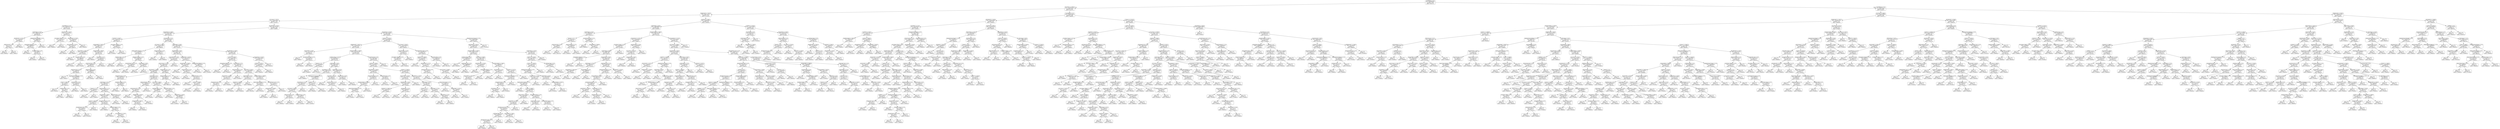 digraph Tree {
node [shape=box, style="rounded", color="black", fontname=helvetica] ;
edge [fontname=helvetica] ;
0 [label="OverallQual <= 6.5\nmse = 5632966992.7\nsamples = 744\nvalue = 182711.5"] ;
1 [label="GrLivArea <= 1393.0\nmse = 1400695724.1\nsamples = 439\nvalue = 142271.2"] ;
0 -> 1 [labeldistance=2.5, labelangle=45, headlabel="True"] ;
2 [label="TotalBsmtSF <= 1007.0\nmse = 838713211.4\nsamples = 275\nvalue = 127204.9"] ;
1 -> 2 ;
3 [label="GrLivArea <= 761.0\nmse = 644641969.1\nsamples = 178\nvalue = 114129.7"] ;
2 -> 3 ;
4 [label="OverallQual <= 4.5\nmse = 479435251.5\nsamples = 13\nvalue = 75238.5"] ;
3 -> 4 ;
5 [label="LotFrontage <= 54.0\nmse = 325655555.6\nsamples = 8\nvalue = 65500.0"] ;
4 -> 5 ;
6 [label="BsmtFinSF1 <= 512.0\nmse = 3265600.0\nsamples = 4\nvalue = 80580.0"] ;
5 -> 6 ;
7 [label="MSZoning_RL <= 0.5\nmse = 1728.4\nsamples = 3\nvalue = 79977.8"] ;
6 -> 7 ;
8 [label="mse = 0.0\nsamples = 2\nvalue = 80000.0"] ;
7 -> 8 ;
9 [label="mse = 0.0\nsamples = 1\nvalue = 79900.0"] ;
7 -> 9 ;
10 [label="mse = 0.0\nsamples = 1\nvalue = 86000.0"] ;
6 -> 10 ;
11 [label="Neighborhood_IDOTRR <= 0.5\nmse = 89062500.0\nsamples = 4\nvalue = 46650.0"] ;
5 -> 11 ;
12 [label="GarageType_Attchd <= 0.5\nmse = 9960000.0\nsamples = 3\nvalue = 53700.0"] ;
11 -> 12 ;
13 [label="mse = 0.0\nsamples = 1\nvalue = 60000.0"] ;
12 -> 13 ;
14 [label="LandSlope_Mod <= 0.5\nmse = 46875.0\nsamples = 2\nvalue = 52125.0"] ;
12 -> 14 ;
15 [label="mse = 0.0\nsamples = 1\nvalue = 52000.0"] ;
14 -> 15 ;
16 [label="mse = 0.0\nsamples = 1\nvalue = 52500.0"] ;
14 -> 16 ;
17 [label="mse = 0.0\nsamples = 1\nvalue = 34900.0"] ;
11 -> 17 ;
18 [label="BsmtFinSF1 <= 182.5\nmse = 131939375.0\nsamples = 5\nvalue = 97150.0"] ;
4 -> 18 ;
19 [label="Foundation_CBlock <= 0.5\nmse = 22222222.2\nsamples = 2\nvalue = 111333.3"] ;
18 -> 19 ;
20 [label="mse = 0.0\nsamples = 1\nvalue = 108000.0"] ;
19 -> 20 ;
21 [label="mse = 0.0\nsamples = 1\nvalue = 118000.0"] ;
19 -> 21 ;
22 [label="MSSubClass <= 110.0\nmse = 4649400.0\nsamples = 3\nvalue = 88640.0"] ;
18 -> 22 ;
23 [label="EnclosedPorch <= 81.5\nmse = 455625.0\nsamples = 2\nvalue = 89675.0"] ;
22 -> 23 ;
24 [label="mse = 0.0\nsamples = 1\nvalue = 90350.0"] ;
23 -> 24 ;
25 [label="mse = 0.0\nsamples = 1\nvalue = 89000.0"] ;
23 -> 25 ;
26 [label="mse = 0.0\nsamples = 1\nvalue = 84500.0"] ;
22 -> 26 ;
27 [label="BsmtFinSF1 <= 291.0\nmse = 491543733.5\nsamples = 165\nvalue = 118095.1"] ;
3 -> 27 ;
28 [label="GarageArea <= 208.0\nmse = 370234994.8\nsamples = 75\nvalue = 105030.0"] ;
27 -> 28 ;
29 [label="2ndFlrSF <= 463.5\nmse = 316565752.6\nsamples = 15\nvalue = 89917.9"] ;
28 -> 29 ;
30 [label="GarageYrBlt <= 1933.5\nmse = 199873210.1\nsamples = 13\nvalue = 86757.7"] ;
29 -> 30 ;
31 [label="BsmtUnfSF <= 826.0\nmse = 129340000.0\nsamples = 3\nvalue = 110400.0"] ;
30 -> 31 ;
32 [label="mse = 0.0\nsamples = 1\nvalue = 96500.0"] ;
31 -> 32 ;
33 [label="PavedDrive_P <= 0.5\nmse = 888888.9\nsamples = 2\nvalue = 119666.7"] ;
31 -> 33 ;
34 [label="mse = 0.0\nsamples = 1\nvalue = 119000.0"] ;
33 -> 34 ;
35 [label="mse = 0.0\nsamples = 1\nvalue = 121000.0"] ;
33 -> 35 ;
36 [label="GarageYrBlt <= 1960.5\nmse = 51894421.8\nsamples = 10\nvalue = 81128.6"] ;
30 -> 36 ;
37 [label="mse = 0.0\nsamples = 1\nvalue = 66500.0"] ;
36 -> 37 ;
38 [label="Fireplaces <= 1.5\nmse = 32460055.4\nsamples = 9\nvalue = 82668.4"] ;
36 -> 38 ;
39 [label="ExterCond_Gd <= 0.5\nmse = 16648302.5\nsamples = 8\nvalue = 81705.6"] ;
38 -> 39 ;
40 [label="ExterCond_TA <= 0.5\nmse = 3836266.7\nsamples = 6\nvalue = 80180.0"] ;
39 -> 40 ;
41 [label="mse = 0.0\nsamples = 1\nvalue = 76500.0"] ;
40 -> 41 ;
42 [label="Neighborhood_Edwards <= 0.5\nmse = 2022485.2\nsamples = 5\nvalue = 80746.2"] ;
40 -> 42 ;
43 [label="YrSold <= 2007.0\nmse = 48100.0\nsamples = 3\nvalue = 80070.0"] ;
42 -> 43 ;
44 [label="mse = 0.0\nsamples = 1\nvalue = 80500.0"] ;
43 -> 44 ;
45 [label="LotShape_Reg <= 0.5\nmse = 2343.8\nsamples = 2\nvalue = 79962.5"] ;
43 -> 45 ;
46 [label="mse = 0.0\nsamples = 1\nvalue = 79900.0"] ;
45 -> 46 ;
47 [label="mse = 0.0\nsamples = 1\nvalue = 80000.0"] ;
45 -> 47 ;
48 [label="OverallCond <= 6.0\nmse = 2000000.0\nsamples = 2\nvalue = 83000.0"] ;
42 -> 48 ;
49 [label="mse = 0.0\nsamples = 1\nvalue = 82000.0"] ;
48 -> 49 ;
50 [label="mse = 0.0\nsamples = 1\nvalue = 85000.0"] ;
48 -> 50 ;
51 [label="MSZoning_RL <= 0.5\nmse = 10888888.9\nsamples = 2\nvalue = 89333.3"] ;
39 -> 51 ;
52 [label="mse = 0.0\nsamples = 1\nvalue = 87000.0"] ;
51 -> 52 ;
53 [label="mse = 0.0\nsamples = 1\nvalue = 94000.0"] ;
51 -> 53 ;
54 [label="mse = 0.0\nsamples = 1\nvalue = 100000.0"] ;
38 -> 54 ;
55 [label="Foundation_CBlock <= 0.5\nmse = 16000000.0\nsamples = 2\nvalue = 131000.0"] ;
29 -> 55 ;
56 [label="mse = 0.0\nsamples = 1\nvalue = 127000.0"] ;
55 -> 56 ;
57 [label="mse = 0.0\nsamples = 1\nvalue = 135000.0"] ;
55 -> 57 ;
58 [label="OverallCond <= 4.5\nmse = 287902945.7\nsamples = 60\nvalue = 110008.1"] ;
28 -> 58 ;
59 [label="GrLivArea <= 1165.5\nmse = 201847768.6\nsamples = 8\nvalue = 88436.4"] ;
58 -> 59 ;
60 [label="SaleCondition_Normal <= 0.5\nmse = 71326875.0\nsamples = 6\nvalue = 80975.0"] ;
59 -> 60 ;
61 [label="SaleType_WD <= 0.5\nmse = 490000.0\nsamples = 2\nvalue = 67700.0"] ;
60 -> 61 ;
62 [label="mse = 0.0\nsamples = 1\nvalue = 68400.0"] ;
61 -> 62 ;
63 [label="mse = 0.0\nsamples = 1\nvalue = 67000.0"] ;
61 -> 63 ;
64 [label="BldgType_Duplex <= 0.5\nmse = 16616666.7\nsamples = 4\nvalue = 85400.0"] ;
60 -> 64 ;
65 [label="BsmtFinType1_Unf <= 0.5\nmse = 4000000.0\nsamples = 2\nvalue = 83000.0"] ;
64 -> 65 ;
66 [label="mse = 0.0\nsamples = 1\nvalue = 85000.0"] ;
65 -> 66 ;
67 [label="mse = 0.0\nsamples = 1\nvalue = 81000.0"] ;
65 -> 67 ;
68 [label="LotFrontage <= 65.0\nmse = 7290000.0\nsamples = 2\nvalue = 90200.0"] ;
64 -> 68 ;
69 [label="mse = 0.0\nsamples = 1\nvalue = 92900.0"] ;
68 -> 69 ;
70 [label="mse = 0.0\nsamples = 1\nvalue = 87500.0"] ;
68 -> 70 ;
71 [label="FireplaceQu_Gd <= 0.5\nmse = 5555555.6\nsamples = 2\nvalue = 108333.3"] ;
59 -> 71 ;
72 [label="mse = 0.0\nsamples = 1\nvalue = 110000.0"] ;
71 -> 72 ;
73 [label="mse = 0.0\nsamples = 1\nvalue = 105000.0"] ;
71 -> 73 ;
74 [label="LotFrontage <= 68.5\nmse = 221240583.4\nsamples = 52\nvalue = 113214.7"] ;
58 -> 74 ;
75 [label="WoodDeckSF <= 95.0\nmse = 154871361.0\nsamples = 34\nvalue = 108713.6"] ;
74 -> 75 ;
76 [label="LowQualFinSF <= 78.0\nmse = 111613857.6\nsamples = 27\nvalue = 106006.6"] ;
75 -> 76 ;
77 [label="MasVnrArea <= 219.5\nmse = 80307939.4\nsamples = 26\nvalue = 107332.0"] ;
76 -> 77 ;
78 [label="BsmtUnfSF <= 669.0\nmse = 46386661.4\nsamples = 23\nvalue = 109680.2"] ;
77 -> 78 ;
79 [label="GarageCond_Fa <= 0.5\nmse = 25538393.4\nsamples = 13\nvalue = 105694.7"] ;
78 -> 79 ;
80 [label="LotFrontage <= 45.0\nmse = 16942933.3\nsamples = 11\nvalue = 107480.0"] ;
79 -> 80 ;
81 [label="MoSold <= 7.5\nmse = 4000000.0\nsamples = 2\nvalue = 114000.0"] ;
80 -> 81 ;
82 [label="mse = 0.0\nsamples = 1\nvalue = 112000.0"] ;
81 -> 82 ;
83 [label="mse = 0.0\nsamples = 1\nvalue = 116000.0"] ;
81 -> 83 ;
84 [label="BedroomAbvGr <= 2.5\nmse = 11387929.0\nsamples = 9\nvalue = 106476.9"] ;
80 -> 84 ;
85 [label="GarageArea <= 406.0\nmse = 3112396.7\nsamples = 7\nvalue = 107718.2"] ;
84 -> 85 ;
86 [label="LotArea <= 8912.5\nmse = 1055555.6\nsamples = 3\nvalue = 106333.3"] ;
85 -> 86 ;
87 [label="BsmtFinType1_Unf <= 0.5\nmse = 250000.0\nsamples = 2\nvalue = 107000.0"] ;
86 -> 87 ;
88 [label="mse = 0.0\nsamples = 1\nvalue = 106500.0"] ;
87 -> 88 ;
89 [label="mse = 0.0\nsamples = 1\nvalue = 107500.0"] ;
87 -> 89 ;
90 [label="mse = 0.0\nsamples = 1\nvalue = 105000.0"] ;
86 -> 90 ;
91 [label="GarageFinish_Unf <= 0.5\nmse = 517600.0\nsamples = 4\nvalue = 109380.0"] ;
85 -> 91 ;
92 [label="mse = 0.0\nsamples = 1\nvalue = 108000.0"] ;
91 -> 92 ;
93 [label="RoofStyle_Gable <= 0.5\nmse = 51875.0\nsamples = 3\nvalue = 109725.0"] ;
91 -> 93 ;
94 [label="mse = 0.0\nsamples = 1\nvalue = 109500.0"] ;
93 -> 94 ;
95 [label="EnclosedPorch <= 64.0\nmse = 2500.0\nsamples = 2\nvalue = 109950.0"] ;
93 -> 95 ;
96 [label="mse = 0.0\nsamples = 1\nvalue = 109900.0"] ;
95 -> 96 ;
97 [label="mse = 0.0\nsamples = 1\nvalue = 110000.0"] ;
95 -> 97 ;
98 [label="BsmtCond_TA <= 0.5\nmse = 1822500.0\nsamples = 2\nvalue = 99650.0"] ;
84 -> 98 ;
99 [label="mse = 0.0\nsamples = 1\nvalue = 101000.0"] ;
98 -> 99 ;
100 [label="mse = 0.0\nsamples = 1\nvalue = 98300.0"] ;
98 -> 100 ;
101 [label="RoofStyle_Gable <= 0.5\nmse = 1000000.0\nsamples = 2\nvalue = 99000.0"] ;
79 -> 101 ;
102 [label="mse = 0.0\nsamples = 1\nvalue = 100000.0"] ;
101 -> 102 ;
103 [label="mse = 0.0\nsamples = 1\nvalue = 98000.0"] ;
101 -> 103 ;
104 [label="Fireplaces <= 0.5\nmse = 29882433.0\nsamples = 10\nvalue = 114413.0"] ;
78 -> 104 ;
105 [label="BedroomAbvGr <= 2.5\nmse = 10098435.9\nsamples = 5\nvalue = 109829.7"] ;
104 -> 105 ;
106 [label="KitchenQual_TA <= 0.5\nmse = 1902400.0\nsamples = 4\nvalue = 107960.0"] ;
105 -> 106 ;
107 [label="mse = 0.0\nsamples = 1\nvalue = 105500.0"] ;
106 -> 107 ;
108 [label="TotalBsmtSF <= 897.5\nmse = 486875.0\nsamples = 3\nvalue = 108575.0"] ;
106 -> 108 ;
109 [label="GarageYrBlt <= 1951.0\nmse = 62500.0\nsamples = 2\nvalue = 109250.0"] ;
108 -> 109 ;
110 [label="mse = 0.0\nsamples = 1\nvalue = 109000.0"] ;
109 -> 110 ;
111 [label="mse = 0.0\nsamples = 1\nvalue = 109500.0"] ;
109 -> 111 ;
112 [label="mse = 0.0\nsamples = 1\nvalue = 107900.0"] ;
108 -> 112 ;
113 [label="mse = 0.0\nsamples = 1\nvalue = 114504.0"] ;
105 -> 113 ;
114 [label="GrLivArea <= 968.5\nmse = 16223950.6\nsamples = 5\nvalue = 117977.8"] ;
104 -> 114 ;
115 [label="LotShape_Reg <= 0.5\nmse = 268888.9\nsamples = 2\nvalue = 123266.7"] ;
114 -> 115 ;
116 [label="mse = 0.0\nsamples = 1\nvalue = 124000.0"] ;
115 -> 116 ;
117 [label="mse = 0.0\nsamples = 1\nvalue = 122900.0"] ;
115 -> 117 ;
118 [label="LotConfig_Inside <= 0.5\nmse = 3222222.2\nsamples = 3\nvalue = 115333.3"] ;
114 -> 118 ;
119 [label="mse = 0.0\nsamples = 1\nvalue = 117000.0"] ;
118 -> 119 ;
120 [label="GarageArea <= 476.0\nmse = 888888.9\nsamples = 2\nvalue = 113666.7"] ;
118 -> 120 ;
121 [label="mse = 0.0\nsamples = 1\nvalue = 113000.0"] ;
120 -> 121 ;
122 [label="mse = 0.0\nsamples = 1\nvalue = 115000.0"] ;
120 -> 122 ;
123 [label="FireplaceQu_Po <= 0.5\nmse = 8956374.6\nsamples = 3\nvalue = 90894.2"] ;
77 -> 123 ;
124 [label="BedroomAbvGr <= 2.5\nmse = 480853.6\nsamples = 2\nvalue = 88490.3"] ;
123 -> 124 ;
125 [label="mse = 0.0\nsamples = 1\nvalue = 89471.0"] ;
124 -> 125 ;
126 [label="mse = 0.0\nsamples = 1\nvalue = 88000.0"] ;
124 -> 126 ;
127 [label="mse = 0.0\nsamples = 1\nvalue = 94500.0"] ;
123 -> 127 ;
128 [label="mse = 0.0\nsamples = 1\nvalue = 79500.0"] ;
76 -> 128 ;
129 [label="GarageYrBlt <= 1973.0\nmse = 141539375.0\nsamples = 7\nvalue = 122925.0"] ;
75 -> 129 ;
130 [label="GarageYrBlt <= 1940.5\nmse = 32118055.6\nsamples = 5\nvalue = 116916.7"] ;
129 -> 130 ;
131 [label="mse = 0.0\nsamples = 1\nvalue = 109500.0"] ;
130 -> 131 ;
132 [label="ExterCond_TA <= 0.5\nmse = 6921875.0\nsamples = 4\nvalue = 120625.0"] ;
130 -> 132 ;
133 [label="mse = 0.0\nsamples = 1\nvalue = 125000.0"] ;
132 -> 133 ;
134 [label="KitchenQual_TA <= 0.5\nmse = 722222.2\nsamples = 3\nvalue = 119166.7"] ;
132 -> 134 ;
135 [label="mse = 0.0\nsamples = 1\nvalue = 118000.0"] ;
134 -> 135 ;
136 [label="1stFlrSF <= 985.0\nmse = 62500.0\nsamples = 2\nvalue = 119750.0"] ;
134 -> 136 ;
137 [label="mse = 0.0\nsamples = 1\nvalue = 119500.0"] ;
136 -> 137 ;
138 [label="mse = 0.0\nsamples = 1\nvalue = 120000.0"] ;
136 -> 138 ;
139 [label="Neighborhood_NPkVill <= 0.5\nmse = 36602500.0\nsamples = 2\nvalue = 140950.0"] ;
129 -> 139 ;
140 [label="mse = 0.0\nsamples = 1\nvalue = 134900.0"] ;
139 -> 140 ;
141 [label="mse = 0.0\nsamples = 1\nvalue = 147000.0"] ;
139 -> 141 ;
142 [label="WoodDeckSF <= 146.0\nmse = 229367538.7\nsamples = 18\nvalue = 122592.0"] ;
74 -> 142 ;
143 [label="1stFlrSF <= 840.0\nmse = 140851392.2\nsamples = 15\nvalue = 127750.4"] ;
142 -> 143 ;
144 [label="GarageType_Attchd <= 0.5\nmse = 18750000.0\nsamples = 3\nvalue = 112500.0"] ;
143 -> 144 ;
145 [label="mse = 0.0\nsamples = 2\nvalue = 110000.0"] ;
144 -> 145 ;
146 [label="mse = 0.0\nsamples = 1\nvalue = 120000.0"] ;
144 -> 146 ;
147 [label="OverallCond <= 5.5\nmse = 90301402.2\nsamples = 12\nvalue = 132107.7"] ;
143 -> 147 ;
148 [label="KitchenQual_Fa <= 0.5\nmse = 4650000.0\nsamples = 4\nvalue = 141250.0"] ;
147 -> 148 ;
149 [label="BsmtUnfSF <= 704.0\nmse = 1417968.8\nsamples = 3\nvalue = 142187.5"] ;
148 -> 149 ;
150 [label="FireplaceQu_Gd <= 0.5\nmse = 15625.0\nsamples = 2\nvalue = 143375.0"] ;
149 -> 150 ;
151 [label="mse = 0.0\nsamples = 1\nvalue = 143500.0"] ;
150 -> 151 ;
152 [label="mse = 0.0\nsamples = 1\nvalue = 143250.0"] ;
150 -> 152 ;
153 [label="mse = 0.0\nsamples = 1\nvalue = 141000.0"] ;
149 -> 153 ;
154 [label="mse = 0.0\nsamples = 1\nvalue = 137500.0"] ;
148 -> 154 ;
155 [label="GrLivArea <= 924.0\nmse = 65654685.3\nsamples = 8\nvalue = 127028.7"] ;
147 -> 155 ;
156 [label="LotFrontage <= 73.5\nmse = 42341792.0\nsamples = 3\nvalue = 117836.0"] ;
155 -> 156 ;
157 [label="YearBuilt <= 1964.0\nmse = 5062500.0\nsamples = 2\nvalue = 122250.0"] ;
156 -> 157 ;
158 [label="mse = 0.0\nsamples = 1\nvalue = 120000.0"] ;
157 -> 158 ;
159 [label="mse = 0.0\nsamples = 1\nvalue = 124500.0"] ;
157 -> 159 ;
160 [label="mse = 0.0\nsamples = 1\nvalue = 109008.0"] ;
156 -> 160 ;
161 [label="YearRemodAdd <= 1969.0\nmse = 13932291.7\nsamples = 5\nvalue = 131625.0"] ;
155 -> 161 ;
162 [label="MasVnrType_BrkFace <= 0.5\nmse = 765625.0\nsamples = 2\nvalue = 136625.0"] ;
161 -> 162 ;
163 [label="mse = 0.0\nsamples = 1\nvalue = 135750.0"] ;
162 -> 163 ;
164 [label="mse = 0.0\nsamples = 1\nvalue = 137500.0"] ;
162 -> 164 ;
165 [label="BsmtFinType1_Unf <= 0.5\nmse = 1765625.0\nsamples = 3\nvalue = 129125.0"] ;
161 -> 165 ;
166 [label="GarageYrBlt <= 1966.5\nmse = 347222.2\nsamples = 2\nvalue = 129833.3"] ;
165 -> 166 ;
167 [label="mse = 0.0\nsamples = 1\nvalue = 129000.0"] ;
166 -> 167 ;
168 [label="mse = 0.0\nsamples = 1\nvalue = 130250.0"] ;
166 -> 168 ;
169 [label="mse = 0.0\nsamples = 1\nvalue = 127000.0"] ;
165 -> 169 ;
170 [label="GarageArea <= 423.5\nmse = 175601388.9\nsamples = 3\nvalue = 107116.7"] ;
142 -> 170 ;
171 [label="1stFlrSF <= 921.0\nmse = 65286400.0\nsamples = 2\nvalue = 112040.0"] ;
170 -> 171 ;
172 [label="mse = 0.0\nsamples = 1\nvalue = 128200.0"] ;
171 -> 172 ;
173 [label="mse = 0.0\nsamples = 1\nvalue = 108000.0"] ;
171 -> 173 ;
174 [label="mse = 0.0\nsamples = 1\nvalue = 82500.0"] ;
170 -> 174 ;
175 [label="GarageArea <= 410.0\nmse = 344146586.6\nsamples = 90\nvalue = 128492.0"] ;
27 -> 175 ;
176 [label="LotArea <= 9744.0\nmse = 253406289.0\nsamples = 50\nvalue = 119364.7"] ;
175 -> 176 ;
177 [label="TotalBsmtSF <= 581.5\nmse = 192468738.9\nsamples = 39\nvalue = 114786.7"] ;
176 -> 177 ;
178 [label="BsmtUnfSF <= 48.0\nmse = 5474400.0\nsamples = 3\nvalue = 83360.0"] ;
177 -> 178 ;
179 [label="mse = 0.0\nsamples = 1\nvalue = 79000.0"] ;
178 -> 179 ;
180 [label="BsmtFinType1_BLQ <= 0.5\nmse = 902500.0\nsamples = 2\nvalue = 84450.0"] ;
178 -> 180 ;
181 [label="mse = 0.0\nsamples = 1\nvalue = 85400.0"] ;
180 -> 181 ;
182 [label="mse = 0.0\nsamples = 1\nvalue = 83500.0"] ;
180 -> 182 ;
183 [label="YearRemodAdd <= 1958.5\nmse = 111520914.0\nsamples = 36\nvalue = 117643.6"] ;
177 -> 183 ;
184 [label="LotShape_Reg <= 0.5\nmse = 62189824.0\nsamples = 16\nvalue = 110724.0"] ;
183 -> 184 ;
185 [label="MoSold <= 7.5\nmse = 15308888.9\nsamples = 2\nvalue = 124366.7"] ;
184 -> 185 ;
186 [label="mse = 0.0\nsamples = 1\nvalue = 129900.0"] ;
185 -> 186 ;
187 [label="mse = 0.0\nsamples = 1\nvalue = 121600.0"] ;
185 -> 187 ;
188 [label="LotFrontage <= 63.5\nmse = 39741405.0\nsamples = 14\nvalue = 108863.6"] ;
184 -> 188 ;
189 [label="OverallQual <= 4.5\nmse = 34357159.8\nsamples = 8\nvalue = 111923.1"] ;
188 -> 189 ;
190 [label="mse = 0.0\nsamples = 1\nvalue = 128000.0"] ;
189 -> 190 ;
191 [label="Neighborhood_Edwards <= 0.5\nmse = 13886388.9\nsamples = 7\nvalue = 110583.3"] ;
189 -> 191 ;
192 [label="OverallCond <= 6.5\nmse = 6952500.0\nsamples = 5\nvalue = 111850.0"] ;
191 -> 192 ;
193 [label="GrLivArea <= 856.0\nmse = 1413580.2\nsamples = 4\nvalue = 111055.6"] ;
192 -> 193 ;
194 [label="MSZoning_RL <= 0.5\nmse = 62500.0\nsamples = 2\nvalue = 109750.0"] ;
193 -> 194 ;
195 [label="mse = 0.0\nsamples = 1\nvalue = 109500.0"] ;
194 -> 195 ;
196 [label="mse = 0.0\nsamples = 1\nvalue = 110000.0"] ;
194 -> 196 ;
197 [label="RoofStyle_Hip <= 0.5\nmse = 40000.0\nsamples = 2\nvalue = 112100.0"] ;
193 -> 197 ;
198 [label="mse = 0.0\nsamples = 1\nvalue = 112000.0"] ;
197 -> 198 ;
199 [label="mse = 0.0\nsamples = 1\nvalue = 112500.0"] ;
197 -> 199 ;
200 [label="mse = 0.0\nsamples = 1\nvalue = 119000.0"] ;
192 -> 200 ;
201 [label="FullBath <= 1.5\nmse = 422500.0\nsamples = 2\nvalue = 104250.0"] ;
191 -> 201 ;
202 [label="mse = 0.0\nsamples = 1\nvalue = 104900.0"] ;
201 -> 202 ;
203 [label="mse = 0.0\nsamples = 1\nvalue = 103600.0"] ;
201 -> 203 ;
204 [label="LotFrontage <= 67.5\nmse = 14469135.8\nsamples = 6\nvalue = 104444.4"] ;
188 -> 204 ;
205 [label="CentralAir_Y <= 0.5\nmse = 2666666.7\nsamples = 3\nvalue = 100000.0"] ;
204 -> 205 ;
206 [label="mse = 0.0\nsamples = 1\nvalue = 98000.0"] ;
205 -> 206 ;
207 [label="BsmtCond_TA <= 0.5\nmse = 1000000.0\nsamples = 2\nvalue = 101000.0"] ;
205 -> 207 ;
208 [label="mse = 0.0\nsamples = 1\nvalue = 102000.0"] ;
207 -> 208 ;
209 [label="mse = 0.0\nsamples = 1\nvalue = 100000.0"] ;
207 -> 209 ;
210 [label="BsmtFinSF2 <= 20.5\nmse = 5555555.6\nsamples = 3\nvalue = 106666.7"] ;
204 -> 210 ;
211 [label="mse = 0.0\nsamples = 1\nvalue = 110000.0"] ;
210 -> 211 ;
212 [label="mse = 0.0\nsamples = 2\nvalue = 105000.0"] ;
210 -> 212 ;
213 [label="ExterQual_Gd <= 0.5\nmse = 79478066.7\nsamples = 20\nvalue = 123410.0"] ;
183 -> 213 ;
214 [label="1stFlrSF <= 839.0\nmse = 57187057.1\nsamples = 19\nvalue = 122496.6"] ;
213 -> 214 ;
215 [label="BsmtFinSF1 <= 628.5\nmse = 25404691.4\nsamples = 6\nvalue = 117044.4"] ;
214 -> 215 ;
216 [label="KitchenQual_Gd <= 0.5\nmse = 8204081.6\nsamples = 4\nvalue = 114714.3"] ;
215 -> 216 ;
217 [label="YearRemodAdd <= 1994.5\nmse = 1200000.0\nsamples = 3\nvalue = 113000.0"] ;
216 -> 217 ;
218 [label="MasVnrType_BrkFace <= 0.5\nmse = 250000.0\nsamples = 2\nvalue = 112500.0"] ;
217 -> 218 ;
219 [label="mse = 0.0\nsamples = 1\nvalue = 112000.0"] ;
218 -> 219 ;
220 [label="mse = 0.0\nsamples = 1\nvalue = 113000.0"] ;
218 -> 220 ;
221 [label="mse = 0.0\nsamples = 1\nvalue = 115000.0"] ;
217 -> 221 ;
222 [label="mse = 0.0\nsamples = 1\nvalue = 119000.0"] ;
216 -> 222 ;
223 [label="KitchenQual_TA <= 0.5\nmse = 90000.0\nsamples = 2\nvalue = 125200.0"] ;
215 -> 223 ;
224 [label="mse = 0.0\nsamples = 1\nvalue = 125500.0"] ;
223 -> 224 ;
225 [label="mse = 0.0\nsamples = 1\nvalue = 124900.0"] ;
223 -> 225 ;
226 [label="LotArea <= 7403.0\nmse = 52093250.0\nsamples = 13\nvalue = 124950.0"] ;
214 -> 226 ;
227 [label="BsmtUnfSF <= 453.5\nmse = 101418367.3\nsamples = 5\nvalue = 119785.7"] ;
226 -> 227 ;
228 [label="WoodDeckSF <= 58.5\nmse = 42201388.9\nsamples = 4\nvalue = 123083.3"] ;
227 -> 228 ;
229 [label="YearBuilt <= 1964.0\nmse = 20055555.6\nsamples = 2\nvalue = 128666.7"] ;
228 -> 229 ;
230 [label="mse = 0.0\nsamples = 1\nvalue = 135000.0"] ;
229 -> 230 ;
231 [label="mse = 0.0\nsamples = 1\nvalue = 125500.0"] ;
229 -> 231 ;
232 [label="GarageCars <= 0.5\nmse = 2000000.0\nsamples = 2\nvalue = 117500.0"] ;
228 -> 232 ;
233 [label="mse = 0.0\nsamples = 1\nvalue = 116500.0"] ;
232 -> 233 ;
234 [label="mse = 0.0\nsamples = 1\nvalue = 119500.0"] ;
232 -> 234 ;
235 [label="mse = 0.0\nsamples = 1\nvalue = 100000.0"] ;
227 -> 235 ;
236 [label="BsmtFinSF1 <= 578.5\nmse = 3440207.1\nsamples = 8\nvalue = 127730.8"] ;
226 -> 236 ;
237 [label="LotFrontage <= 67.0\nmse = 1511900.0\nsamples = 5\nvalue = 128440.0"] ;
236 -> 237 ;
238 [label="MoSold <= 2.5\nmse = 222222.2\nsamples = 2\nvalue = 126666.7"] ;
237 -> 238 ;
239 [label="mse = 0.0\nsamples = 1\nvalue = 127000.0"] ;
238 -> 239 ;
240 [label="mse = 0.0\nsamples = 1\nvalue = 126000.0"] ;
238 -> 240 ;
241 [label="LotFrontage <= 73.0\nmse = 139285.7\nsamples = 3\nvalue = 129200.0"] ;
237 -> 241 ;
242 [label="mse = 0.0\nsamples = 1\nvalue = 129500.0"] ;
241 -> 242 ;
243 [label="GarageCars <= 0.5\nmse = 45000.0\nsamples = 2\nvalue = 128800.0"] ;
241 -> 243 ;
244 [label="mse = 0.0\nsamples = 1\nvalue = 128950.0"] ;
243 -> 244 ;
245 [label="mse = 0.0\nsamples = 1\nvalue = 128500.0"] ;
243 -> 245 ;
246 [label="MasVnrType_None <= 0.5\nmse = 2602222.2\nsamples = 3\nvalue = 125366.7"] ;
236 -> 246 ;
247 [label="mse = 0.0\nsamples = 1\nvalue = 127500.0"] ;
246 -> 247 ;
248 [label="GarageYrBlt <= 1977.0\nmse = 490000.0\nsamples = 2\nvalue = 124300.0"] ;
246 -> 248 ;
249 [label="mse = 0.0\nsamples = 1\nvalue = 125000.0"] ;
248 -> 249 ;
250 [label="mse = 0.0\nsamples = 1\nvalue = 123600.0"] ;
248 -> 250 ;
251 [label="mse = 0.0\nsamples = 1\nvalue = 149900.0"] ;
213 -> 251 ;
252 [label="GrLivArea <= 954.0\nmse = 153793402.8\nsamples = 11\nvalue = 134625.0"] ;
176 -> 252 ;
253 [label="OpenPorchSF <= 16.0\nmse = 9796875.0\nsamples = 3\nvalue = 115625.0"] ;
252 -> 253 ;
254 [label="Foundation_CBlock <= 0.5\nmse = 3062500.0\nsamples = 2\nvalue = 112750.0"] ;
253 -> 254 ;
255 [label="mse = 0.0\nsamples = 1\nvalue = 111000.0"] ;
254 -> 255 ;
256 [label="mse = 0.0\nsamples = 1\nvalue = 114500.0"] ;
254 -> 256 ;
257 [label="mse = 0.0\nsamples = 1\nvalue = 118500.0"] ;
253 -> 257 ;
258 [label="BsmtFinType1_GLQ <= 0.5\nmse = 62323023.0\nsamples = 8\nvalue = 140053.6"] ;
252 -> 258 ;
259 [label="YearBuilt <= 1949.0\nmse = 12524691.4\nsamples = 5\nvalue = 135444.4"] ;
258 -> 259 ;
260 [label="mse = 0.0\nsamples = 1\nvalue = 127500.0"] ;
259 -> 260 ;
261 [label="WoodDeckSF <= 51.5\nmse = 5214843.8\nsamples = 4\nvalue = 136437.5"] ;
259 -> 261 ;
262 [label="BsmtExposure_Gd <= 0.5\nmse = 222222.2\nsamples = 2\nvalue = 139333.3"] ;
261 -> 262 ;
263 [label="mse = 0.0\nsamples = 1\nvalue = 139000.0"] ;
262 -> 263 ;
264 [label="mse = 0.0\nsamples = 1\nvalue = 140000.0"] ;
262 -> 264 ;
265 [label="GrLivArea <= 989.5\nmse = 160000.0\nsamples = 2\nvalue = 134700.0"] ;
261 -> 265 ;
266 [label="mse = 0.0\nsamples = 1\nvalue = 135500.0"] ;
265 -> 266 ;
267 [label="mse = 0.0\nsamples = 1\nvalue = 134500.0"] ;
265 -> 267 ;
268 [label="LotConfig_FR2 <= 0.5\nmse = 44890000.0\nsamples = 3\nvalue = 148350.0"] ;
258 -> 268 ;
269 [label="mse = 0.0\nsamples = 2\nvalue = 145000.0"] ;
268 -> 269 ;
270 [label="mse = 0.0\nsamples = 1\nvalue = 161750.0"] ;
268 -> 270 ;
271 [label="Neighborhood_Somerst <= 0.5\nmse = 229467988.4\nsamples = 40\nvalue = 139615.8"] ;
175 -> 271 ;
272 [label="BsmtFinSF1 <= 641.0\nmse = 180692764.3\nsamples = 39\nvalue = 137937.9"] ;
271 -> 272 ;
273 [label="YearRemodAdd <= 1952.5\nmse = 195014792.9\nsamples = 17\nvalue = 129346.2"] ;
272 -> 273 ;
274 [label="LotShape_Reg <= 0.5\nmse = 230460000.0\nsamples = 3\nvalue = 112200.0"] ;
273 -> 274 ;
275 [label="mse = 0.0\nsamples = 1\nvalue = 128500.0"] ;
274 -> 275 ;
276 [label="HeatingQC_Gd <= 0.5\nmse = 88888888.9\nsamples = 2\nvalue = 101333.3"] ;
274 -> 276 ;
277 [label="mse = 0.0\nsamples = 1\nvalue = 88000.0"] ;
276 -> 277 ;
278 [label="mse = 0.0\nsamples = 1\nvalue = 108000.0"] ;
276 -> 278 ;
279 [label="GrLivArea <= 908.0\nmse = 99911564.6\nsamples = 14\nvalue = 133428.6"] ;
273 -> 279 ;
280 [label="WoodDeckSF <= 100.0\nmse = 24390000.0\nsamples = 6\nvalue = 125400.0"] ;
279 -> 280 ;
281 [label="mse = 0.0\nsamples = 3\nvalue = 120500.0"] ;
280 -> 281 ;
282 [label="GarageType_Attchd <= 0.5\nmse = 760000.0\nsamples = 3\nvalue = 130300.0"] ;
280 -> 282 ;
283 [label="BsmtUnfSF <= 233.0\nmse = 62500.0\nsamples = 2\nvalue = 129250.0"] ;
282 -> 283 ;
284 [label="mse = 0.0\nsamples = 1\nvalue = 129500.0"] ;
283 -> 284 ;
285 [label="mse = 0.0\nsamples = 1\nvalue = 129000.0"] ;
283 -> 285 ;
286 [label="mse = 0.0\nsamples = 1\nvalue = 131000.0"] ;
282 -> 286 ;
287 [label="YearRemodAdd <= 1966.5\nmse = 56698347.1\nsamples = 8\nvalue = 140727.3"] ;
279 -> 287 ;
288 [label="OverallCond <= 5.5\nmse = 1562500.0\nsamples = 2\nvalue = 131250.0"] ;
287 -> 288 ;
289 [label="mse = 0.0\nsamples = 1\nvalue = 130000.0"] ;
288 -> 289 ;
290 [label="mse = 0.0\nsamples = 1\nvalue = 132500.0"] ;
288 -> 290 ;
291 [label="1stFlrSF <= 1177.5\nmse = 7551020.4\nsamples = 6\nvalue = 146142.9"] ;
287 -> 291 ;
292 [label="Neighborhood_Edwards <= 0.5\nmse = 1472222.2\nsamples = 5\nvalue = 147166.7"] ;
291 -> 292 ;
293 [label="GarageCond_Fa <= 0.5\nmse = 640000.0\nsamples = 4\nvalue = 147600.0"] ;
292 -> 293 ;
294 [label="OverallQual <= 5.5\nmse = 250000.0\nsamples = 2\nvalue = 148500.0"] ;
293 -> 294 ;
295 [label="mse = 0.0\nsamples = 1\nvalue = 148000.0"] ;
294 -> 295 ;
296 [label="mse = 0.0\nsamples = 1\nvalue = 149000.0"] ;
294 -> 296 ;
297 [label="mse = 0.0\nsamples = 2\nvalue = 147000.0"] ;
293 -> 297 ;
298 [label="mse = 0.0\nsamples = 1\nvalue = 145000.0"] ;
292 -> 298 ;
299 [label="mse = 0.0\nsamples = 1\nvalue = 140000.0"] ;
291 -> 299 ;
300 [label="LotFrontage <= 110.0\nmse = 74482391.3\nsamples = 22\nvalue = 144320.3"] ;
272 -> 300 ;
301 [label="1stFlrSF <= 1180.5\nmse = 46972912.0\nsamples = 21\nvalue = 145673.0"] ;
300 -> 301 ;
302 [label="LotArea <= 13459.0\nmse = 32810574.9\nsamples = 19\nvalue = 143900.4"] ;
301 -> 302 ;
303 [label="Neighborhood_NAmes <= 0.5\nmse = 23206542.2\nsamples = 18\nvalue = 142969.6"] ;
302 -> 303 ;
304 [label="ScreenPorch <= 159.0\nmse = 20127718.8\nsamples = 15\nvalue = 144462.5"] ;
303 -> 304 ;
305 [label="SaleCondition_Normal <= 0.5\nmse = 13812340.7\nsamples = 14\nvalue = 143855.3"] ;
304 -> 305 ;
306 [label="mse = 0.0\nsamples = 1\nvalue = 149900.0"] ;
305 -> 306 ;
307 [label="YrSold <= 2008.5\nmse = 10632906.6\nsamples = 13\nvalue = 143144.1"] ;
305 -> 307 ;
308 [label="MasVnrArea <= 187.0\nmse = 5973888.9\nsamples = 9\nvalue = 144233.3"] ;
307 -> 308 ;
309 [label="BsmtFinSF1 <= 754.5\nmse = 4263636.4\nsamples = 8\nvalue = 143800.0"] ;
308 -> 309 ;
310 [label="BsmtExposure_Gd <= 0.5\nmse = 5182449.0\nsamples = 6\nvalue = 144542.9"] ;
309 -> 310 ;
311 [label="LotShape_Reg <= 0.5\nmse = 4230400.0\nsamples = 4\nvalue = 145260.0"] ;
310 -> 311 ;
312 [label="BsmtFinType1_GLQ <= 0.5\nmse = 187500.0\nsamples = 3\nvalue = 144250.0"] ;
311 -> 312 ;
313 [label="mse = 0.0\nsamples = 2\nvalue = 144000.0"] ;
312 -> 313 ;
314 [label="mse = 0.0\nsamples = 1\nvalue = 145000.0"] ;
312 -> 314 ;
315 [label="mse = 0.0\nsamples = 1\nvalue = 149300.0"] ;
311 -> 315 ;
316 [label="BsmtUnfSF <= 168.5\nmse = 3062500.0\nsamples = 2\nvalue = 142750.0"] ;
310 -> 316 ;
317 [label="mse = 0.0\nsamples = 1\nvalue = 141000.0"] ;
316 -> 317 ;
318 [label="mse = 0.0\nsamples = 1\nvalue = 144500.0"] ;
316 -> 318 ;
319 [label="mse = 0.0\nsamples = 2\nvalue = 142500.0"] ;
309 -> 319 ;
320 [label="mse = 0.0\nsamples = 1\nvalue = 149000.0"] ;
308 -> 320 ;
321 [label="GarageFinish_RFn <= 0.5\nmse = 12133600.0\nsamples = 4\nvalue = 140530.0"] ;
307 -> 321 ;
322 [label="LotFrontage <= 65.0\nmse = 2402500.0\nsamples = 2\nvalue = 136450.0"] ;
321 -> 322 ;
323 [label="mse = 0.0\nsamples = 1\nvalue = 138000.0"] ;
322 -> 323 ;
324 [label="mse = 0.0\nsamples = 1\nvalue = 134900.0"] ;
322 -> 324 ;
325 [label="BsmtFinType1_GLQ <= 0.5\nmse = 125000.0\nsamples = 2\nvalue = 143250.0"] ;
321 -> 325 ;
326 [label="mse = 0.0\nsamples = 1\nvalue = 143750.0"] ;
325 -> 326 ;
327 [label="mse = 0.0\nsamples = 1\nvalue = 143000.0"] ;
325 -> 327 ;
328 [label="mse = 0.0\nsamples = 1\nvalue = 156000.0"] ;
304 -> 328 ;
329 [label="LotFrontage <= 65.0\nmse = 1276888.9\nsamples = 3\nvalue = 137993.3"] ;
303 -> 329 ;
330 [label="mse = 0.0\nsamples = 1\nvalue = 139000.0"] ;
329 -> 330 ;
331 [label="YearRemodAdd <= 1971.0\nmse = 527022.2\nsamples = 2\nvalue = 136986.7"] ;
329 -> 331 ;
332 [label="mse = 0.0\nsamples = 1\nvalue = 137500.0"] ;
331 -> 332 ;
333 [label="mse = 0.0\nsamples = 1\nvalue = 135960.0"] ;
331 -> 333 ;
334 [label="mse = 0.0\nsamples = 1\nvalue = 156000.0"] ;
302 -> 334 ;
335 [label="LotShape_Reg <= 0.5\nmse = 10140000.0\nsamples = 2\nvalue = 155600.0"] ;
301 -> 335 ;
336 [label="mse = 0.0\nsamples = 1\nvalue = 153000.0"] ;
335 -> 336 ;
337 [label="mse = 0.0\nsamples = 1\nvalue = 159500.0"] ;
335 -> 337 ;
338 [label="mse = 0.0\nsamples = 1\nvalue = 122000.0"] ;
300 -> 338 ;
339 [label="mse = 0.0\nsamples = 1\nvalue = 173733.0"] ;
271 -> 339 ;
340 [label="YearBuilt <= 1985.5\nmse = 339063539.7\nsamples = 97\nvalue = 150459.0"] ;
2 -> 340 ;
341 [label="LotFrontage <= 60.5\nmse = 235288863.9\nsamples = 81\nvalue = 145806.0"] ;
340 -> 341 ;
342 [label="LotFrontage <= 56.5\nmse = 67068826.3\nsamples = 7\nvalue = 124870.9"] ;
341 -> 342 ;
343 [label="MoSold <= 7.5\nmse = 26242916.7\nsamples = 4\nvalue = 130225.0"] ;
342 -> 343 ;
344 [label="ExterCond_Gd <= 0.5\nmse = 438906.2\nsamples = 2\nvalue = 126837.5"] ;
343 -> 344 ;
345 [label="mse = 0.0\nsamples = 1\nvalue = 127500.0"] ;
344 -> 345 ;
346 [label="mse = 0.0\nsamples = 1\nvalue = 126175.0"] ;
344 -> 346 ;
347 [label="BedroomAbvGr <= 2.5\nmse = 9000000.0\nsamples = 2\nvalue = 137000.0"] ;
343 -> 347 ;
348 [label="mse = 0.0\nsamples = 1\nvalue = 140000.0"] ;
347 -> 348 ;
349 [label="mse = 0.0\nsamples = 1\nvalue = 134000.0"] ;
347 -> 349 ;
350 [label="BsmtExposure_No <= 0.5\nmse = 20808740.2\nsamples = 3\nvalue = 116839.8"] ;
342 -> 350 ;
351 [label="mse = 0.0\nsamples = 1\nvalue = 108959.0"] ;
350 -> 351 ;
352 [label="GarageYrBlt <= 1959.0\nmse = 142222.2\nsamples = 2\nvalue = 119466.7"] ;
350 -> 352 ;
353 [label="mse = 0.0\nsamples = 1\nvalue = 119200.0"] ;
352 -> 353 ;
354 [label="mse = 0.0\nsamples = 1\nvalue = 120000.0"] ;
352 -> 354 ;
355 [label="YearRemodAdd <= 1960.5\nmse = 209740312.0\nsamples = 74\nvalue = 147550.6"] ;
341 -> 355 ;
356 [label="ScreenPorch <= 157.0\nmse = 115906993.8\nsamples = 21\nvalue = 139847.5"] ;
355 -> 356 ;
357 [label="Condition1_PosN <= 0.5\nmse = 69469991.8\nsamples = 17\nvalue = 137482.9"] ;
356 -> 357 ;
358 [label="LotFrontage <= 68.5\nmse = 48587828.7\nsamples = 16\nvalue = 136673.5"] ;
357 -> 358 ;
359 [label="GarageType_Detchd <= 0.5\nmse = 3840000.0\nsamples = 2\nvalue = 127400.0"] ;
358 -> 359 ;
360 [label="mse = 0.0\nsamples = 1\nvalue = 129000.0"] ;
359 -> 360 ;
361 [label="mse = 0.0\nsamples = 1\nvalue = 125000.0"] ;
359 -> 361 ;
362 [label="GarageArea <= 293.5\nmse = 38919239.0\nsamples = 14\nvalue = 138272.4"] ;
358 -> 362 ;
363 [label="LotFrontage <= 79.0\nmse = 8555555.6\nsamples = 4\nvalue = 131333.3"] ;
362 -> 363 ;
364 [label="GarageArea <= 264.0\nmse = 2000000.0\nsamples = 2\nvalue = 134000.0"] ;
363 -> 364 ;
365 [label="mse = 0.0\nsamples = 1\nvalue = 132000.0"] ;
364 -> 365 ;
366 [label="mse = 0.0\nsamples = 1\nvalue = 135000.0"] ;
364 -> 366 ;
367 [label="BsmtFullBath <= 0.5\nmse = 888888.9\nsamples = 2\nvalue = 128666.7"] ;
363 -> 367 ;
368 [label="mse = 0.0\nsamples = 1\nvalue = 130000.0"] ;
367 -> 368 ;
369 [label="mse = 0.0\nsamples = 1\nvalue = 128000.0"] ;
367 -> 369 ;
370 [label="HeatingQC_Gd <= 0.5\nmse = 31002306.2\nsamples = 10\nvalue = 140082.6"] ;
362 -> 370 ;
371 [label="BsmtFinType1_BLQ <= 0.5\nmse = 17824263.0\nsamples = 8\nvalue = 141261.9"] ;
370 -> 371 ;
372 [label="EnclosedPorch <= 60.0\nmse = 5867284.0\nsamples = 7\nvalue = 142722.2"] ;
371 -> 372 ;
373 [label="BsmtExposure_No <= 0.5\nmse = 2683593.8\nsamples = 6\nvalue = 142062.5"] ;
372 -> 373 ;
374 [label="BsmtFinSF1 <= 902.0\nmse = 960000.0\nsamples = 2\nvalue = 144200.0"] ;
373 -> 374 ;
375 [label="mse = 0.0\nsamples = 1\nvalue = 143000.0"] ;
374 -> 375 ;
376 [label="mse = 0.0\nsamples = 1\nvalue = 145000.0"] ;
374 -> 376 ;
377 [label="LotFrontage <= 77.5\nmse = 446281.0\nsamples = 4\nvalue = 141090.9"] ;
373 -> 377 ;
378 [label="RoofStyle_Hip <= 0.5\nmse = 187500.0\nsamples = 3\nvalue = 140750.0"] ;
377 -> 378 ;
379 [label="mse = 0.0\nsamples = 2\nvalue = 141000.0"] ;
378 -> 379 ;
380 [label="mse = 0.0\nsamples = 1\nvalue = 140000.0"] ;
378 -> 380 ;
381 [label="mse = 0.0\nsamples = 1\nvalue = 142000.0"] ;
377 -> 381 ;
382 [label="mse = 0.0\nsamples = 1\nvalue = 148000.0"] ;
372 -> 382 ;
383 [label="mse = 0.0\nsamples = 1\nvalue = 132500.0"] ;
371 -> 383 ;
384 [label="BsmtFinSF1 <= 252.0\nmse = 1440000.0\nsamples = 2\nvalue = 127700.0"] ;
370 -> 384 ;
385 [label="mse = 0.0\nsamples = 1\nvalue = 126500.0"] ;
384 -> 385 ;
386 [label="mse = 0.0\nsamples = 1\nvalue = 128900.0"] ;
384 -> 386 ;
387 [label="mse = 0.0\nsamples = 1\nvalue = 165000.0"] ;
357 -> 387 ;
388 [label="OpenPorchSF <= 10.0\nmse = 127840000.0\nsamples = 4\nvalue = 156400.0"] ;
356 -> 388 ;
389 [label="GrLivArea <= 1177.5\nmse = 16687500.0\nsamples = 3\nvalue = 161750.0"] ;
388 -> 389 ;
390 [label="mse = 0.0\nsamples = 1\nvalue = 155000.0"] ;
389 -> 390 ;
391 [label="GarageArea <= 445.5\nmse = 2000000.0\nsamples = 2\nvalue = 164000.0"] ;
389 -> 391 ;
392 [label="mse = 0.0\nsamples = 1\nvalue = 163000.0"] ;
391 -> 392 ;
393 [label="mse = 0.0\nsamples = 1\nvalue = 166000.0"] ;
391 -> 393 ;
394 [label="mse = 0.0\nsamples = 1\nvalue = 135000.0"] ;
388 -> 394 ;
395 [label="EnclosedPorch <= 212.0\nmse = 212153466.4\nsamples = 53\nvalue = 151402.2"] ;
355 -> 395 ;
396 [label="GrLivArea <= 1096.5\nmse = 172514006.4\nsamples = 52\nvalue = 152463.8"] ;
395 -> 396 ;
397 [label="GarageArea <= 450.0\nmse = 117520506.0\nsamples = 19\nvalue = 145816.1"] ;
396 -> 397 ;
398 [label="1stFlrSF <= 1045.0\nmse = 72947627.6\nsamples = 9\nvalue = 137767.9"] ;
397 -> 398 ;
399 [label="BsmtUnfSF <= 257.5\nmse = 1060000.0\nsamples = 3\nvalue = 128700.0"] ;
398 -> 399 ;
400 [label="mse = 0.0\nsamples = 1\nvalue = 129500.0"] ;
399 -> 400 ;
401 [label="TotalBsmtSF <= 1059.0\nmse = 250000.0\nsamples = 2\nvalue = 127500.0"] ;
399 -> 401 ;
402 [label="mse = 0.0\nsamples = 1\nvalue = 127000.0"] ;
401 -> 402 ;
403 [label="mse = 0.0\nsamples = 1\nvalue = 128000.0"] ;
401 -> 403 ;
404 [label="Neighborhood_Sawyer <= 0.5\nmse = 41825663.6\nsamples = 6\nvalue = 142805.6"] ;
398 -> 404 ;
405 [label="LotFrontage <= 69.0\nmse = 3537474.5\nsamples = 5\nvalue = 139464.3"] ;
404 -> 405 ;
406 [label="mse = 0.0\nsamples = 1\nvalue = 142125.0"] ;
405 -> 406 ;
407 [label="TotalBsmtSF <= 1051.0\nmse = 988000.0\nsamples = 4\nvalue = 138400.0"] ;
405 -> 407 ;
408 [label="mse = 0.0\nsamples = 1\nvalue = 136500.0"] ;
407 -> 408 ;
409 [label="YearRemodAdd <= 1987.0\nmse = 106875.0\nsamples = 3\nvalue = 138875.0"] ;
407 -> 409 ;
410 [label="MasVnrArea <= 84.0\nmse = 20000.0\nsamples = 2\nvalue = 138700.0"] ;
409 -> 410 ;
411 [label="mse = 0.0\nsamples = 1\nvalue = 138800.0"] ;
410 -> 411 ;
412 [label="mse = 0.0\nsamples = 1\nvalue = 138500.0"] ;
410 -> 412 ;
413 [label="mse = 0.0\nsamples = 1\nvalue = 139400.0"] ;
409 -> 413 ;
414 [label="mse = 0.0\nsamples = 1\nvalue = 154500.0"] ;
404 -> 414 ;
415 [label="MasVnrArea <= 297.5\nmse = 56953494.8\nsamples = 10\nvalue = 152444.1"] ;
397 -> 415 ;
416 [label="LotFrontage <= 77.0\nmse = 12424081.6\nsamples = 8\nvalue = 149414.3"] ;
415 -> 416 ;
417 [label="1stFlrSF <= 1055.0\nmse = 6061388.9\nsamples = 7\nvalue = 148316.7"] ;
416 -> 417 ;
418 [label="FireplaceQu_TA <= 0.5\nmse = 1296875.0\nsamples = 4\nvalue = 149875.0"] ;
417 -> 418 ;
419 [label="HeatingQC_TA <= 0.5\nmse = 166666.7\nsamples = 3\nvalue = 150500.0"] ;
418 -> 419 ;
420 [label="mse = 0.0\nsamples = 1\nvalue = 151000.0"] ;
419 -> 420 ;
421 [label="MasVnrArea <= 42.5\nmse = 62500.0\nsamples = 2\nvalue = 150250.0"] ;
419 -> 421 ;
422 [label="mse = 0.0\nsamples = 1\nvalue = 150500.0"] ;
421 -> 422 ;
423 [label="mse = 0.0\nsamples = 1\nvalue = 150000.0"] ;
421 -> 423 ;
424 [label="mse = 0.0\nsamples = 1\nvalue = 148000.0"] ;
418 -> 424 ;
425 [label="HeatingQC_TA <= 0.5\nmse = 1020000.0\nsamples = 3\nvalue = 145200.0"] ;
417 -> 425 ;
426 [label="GarageFinish_RFn <= 0.5\nmse = 222222.2\nsamples = 2\nvalue = 144666.7"] ;
425 -> 426 ;
427 [label="mse = 0.0\nsamples = 1\nvalue = 144000.0"] ;
426 -> 427 ;
428 [label="mse = 0.0\nsamples = 1\nvalue = 145000.0"] ;
426 -> 428 ;
429 [label="mse = 0.0\nsamples = 1\nvalue = 146800.0"] ;
425 -> 429 ;
430 [label="mse = 0.0\nsamples = 1\nvalue = 156000.0"] ;
416 -> 430 ;
431 [label="YearBuilt <= 1971.0\nmse = 22000555.6\nsamples = 2\nvalue = 166583.3"] ;
415 -> 431 ;
432 [label="mse = 0.0\nsamples = 1\nvalue = 159950.0"] ;
431 -> 432 ;
433 [label="mse = 0.0\nsamples = 1\nvalue = 169900.0"] ;
431 -> 433 ;
434 [label="GarageFinish_Unf <= 0.5\nmse = 160414142.9\nsamples = 33\nvalue = 156848.4"] ;
396 -> 434 ;
435 [label="BsmtFinSF1 <= 906.0\nmse = 164643667.3\nsamples = 18\nvalue = 163173.9"] ;
434 -> 435 ;
436 [label="BsmtFinType1_BLQ <= 0.5\nmse = 91322714.7\nsamples = 15\nvalue = 159421.1"] ;
435 -> 436 ;
437 [label="MoSold <= 9.0\nmse = 70685763.9\nsamples = 10\nvalue = 164041.7"] ;
436 -> 437 ;
438 [label="BsmtExposure_No <= 0.5\nmse = 26444444.4\nsamples = 7\nvalue = 167833.3"] ;
437 -> 438 ;
439 [label="LotArea <= 10696.0\nmse = 11046875.0\nsamples = 4\nvalue = 172875.0"] ;
438 -> 439 ;
440 [label="HalfBath <= 0.5\nmse = 1562500.0\nsamples = 2\nvalue = 169750.0"] ;
439 -> 440 ;
441 [label="mse = 0.0\nsamples = 1\nvalue = 171000.0"] ;
440 -> 441 ;
442 [label="mse = 0.0\nsamples = 1\nvalue = 168500.0"] ;
440 -> 442 ;
443 [label="SaleCondition_Normal <= 0.5\nmse = 1000000.0\nsamples = 2\nvalue = 176000.0"] ;
439 -> 443 ;
444 [label="mse = 0.0\nsamples = 1\nvalue = 175000.0"] ;
443 -> 444 ;
445 [label="mse = 0.0\nsamples = 1\nvalue = 177000.0"] ;
443 -> 445 ;
446 [label="Neighborhood_NAmes <= 0.5\nmse = 2160000.0\nsamples = 3\nvalue = 163800.0"] ;
438 -> 446 ;
447 [label="mse = 0.0\nsamples = 2\nvalue = 165000.0"] ;
446 -> 447 ;
448 [label="mse = 0.0\nsamples = 1\nvalue = 162000.0"] ;
446 -> 448 ;
449 [label="YearRemodAdd <= 1997.5\nmse = 30888888.9\nsamples = 3\nvalue = 152666.7"] ;
437 -> 449 ;
450 [label="KitchenQual_Gd <= 0.5\nmse = 2250000.0\nsamples = 2\nvalue = 156500.0"] ;
449 -> 450 ;
451 [label="mse = 0.0\nsamples = 1\nvalue = 155000.0"] ;
450 -> 451 ;
452 [label="mse = 0.0\nsamples = 1\nvalue = 158000.0"] ;
450 -> 452 ;
453 [label="mse = 0.0\nsamples = 1\nvalue = 145000.0"] ;
449 -> 453 ;
454 [label="MasVnrArea <= 198.0\nmse = 27357142.9\nsamples = 5\nvalue = 151500.0"] ;
436 -> 454 ;
455 [label="OverallCond <= 5.5\nmse = 5055555.6\nsamples = 3\nvalue = 146166.7"] ;
454 -> 455 ;
456 [label="mse = 0.0\nsamples = 1\nvalue = 143000.0"] ;
455 -> 456 ;
457 [label="BsmtUnfSF <= 264.0\nmse = 62500.0\nsamples = 2\nvalue = 147750.0"] ;
455 -> 457 ;
458 [label="mse = 0.0\nsamples = 1\nvalue = 147500.0"] ;
457 -> 458 ;
459 [label="mse = 0.0\nsamples = 1\nvalue = 148000.0"] ;
457 -> 459 ;
460 [label="GrLivArea <= 1202.5\nmse = 6750000.0\nsamples = 2\nvalue = 155500.0"] ;
454 -> 460 ;
461 [label="mse = 0.0\nsamples = 1\nvalue = 154000.0"] ;
460 -> 461 ;
462 [label="mse = 0.0\nsamples = 1\nvalue = 160000.0"] ;
460 -> 462 ;
463 [label="MasVnrArea <= 43.0\nmse = 128250000.0\nsamples = 3\nvalue = 181000.0"] ;
435 -> 463 ;
464 [label="mse = 0.0\nsamples = 1\nvalue = 197500.0"] ;
463 -> 464 ;
465 [label="MoSold <= 5.5\nmse = 50000000.0\nsamples = 2\nvalue = 175500.0"] ;
463 -> 465 ;
466 [label="mse = 0.0\nsamples = 1\nvalue = 180500.0"] ;
465 -> 466 ;
467 [label="mse = 0.0\nsamples = 1\nvalue = 165500.0"] ;
465 -> 467 ;
468 [label="MasVnrArea <= 67.0\nmse = 81268262.9\nsamples = 15\nvalue = 150786.4"] ;
434 -> 468 ;
469 [label="GarageYrBlt <= 1969.0\nmse = 54608609.5\nsamples = 8\nvalue = 145665.4"] ;
468 -> 469 ;
470 [label="ExterQual_TA <= 0.5\nmse = 23069898.0\nsamples = 4\nvalue = 140128.6"] ;
469 -> 470 ;
471 [label="mse = 0.0\nsamples = 1\nvalue = 147000.0"] ;
470 -> 471 ;
472 [label="YearRemodAdd <= 1980.5\nmse = 5856600.0\nsamples = 3\nvalue = 137380.0"] ;
470 -> 472 ;
473 [label="RoofStyle_Gable <= 0.5\nmse = 222222.2\nsamples = 2\nvalue = 139333.3"] ;
472 -> 473 ;
474 [label="mse = 0.0\nsamples = 1\nvalue = 140000.0"] ;
473 -> 474 ;
475 [label="mse = 0.0\nsamples = 1\nvalue = 139000.0"] ;
473 -> 475 ;
476 [label="mse = 0.0\nsamples = 1\nvalue = 134450.0"] ;
472 -> 476 ;
477 [label="GarageYrBlt <= 1973.5\nmse = 13911458.3\nsamples = 4\nvalue = 152125.0"] ;
469 -> 477 ;
478 [label="mse = 0.0\nsamples = 1\nvalue = 157000.0"] ;
477 -> 478 ;
479 [label="Fireplaces <= 0.5\nmse = 3042968.8\nsamples = 3\nvalue = 149687.5"] ;
477 -> 479 ;
480 [label="MoSold <= 6.0\nmse = 390625.0\nsamples = 2\nvalue = 151375.0"] ;
479 -> 480 ;
481 [label="mse = 0.0\nsamples = 1\nvalue = 152000.0"] ;
480 -> 481 ;
482 [label="mse = 0.0\nsamples = 1\nvalue = 150750.0"] ;
480 -> 482 ;
483 [label="mse = 0.0\nsamples = 1\nvalue = 148000.0"] ;
479 -> 483 ;
484 [label="HeatingQC_Gd <= 0.5\nmse = 45153717.7\nsamples = 7\nvalue = 156838.5"] ;
468 -> 484 ;
485 [label="LotFrontage <= 72.5\nmse = 18294563.0\nsamples = 6\nvalue = 158527.4"] ;
484 -> 485 ;
486 [label="MoSold <= 5.0\nmse = 3555170.9\nsamples = 3\nvalue = 155412.3"] ;
485 -> 486 ;
487 [label="mse = 0.0\nsamples = 1\nvalue = 157900.0"] ;
486 -> 487 ;
488 [label="TotalBsmtSF <= 1150.5\nmse = 691392.2\nsamples = 2\nvalue = 154168.5"] ;
486 -> 488 ;
489 [label="mse = 0.0\nsamples = 1\nvalue = 153337.0"] ;
488 -> 489 ;
490 [label="mse = 0.0\nsamples = 1\nvalue = 155000.0"] ;
488 -> 490 ;
491 [label="BsmtFullBath <= 0.5\nmse = 4015000.0\nsamples = 3\nvalue = 163200.0"] ;
485 -> 491 ;
492 [label="mse = 0.0\nsamples = 1\nvalue = 160000.0"] ;
491 -> 492 ;
493 [label="BsmtUnfSF <= 439.0\nmse = 802222.2\nsamples = 2\nvalue = 164266.7"] ;
491 -> 493 ;
494 [label="mse = 0.0\nsamples = 1\nvalue = 164900.0"] ;
493 -> 494 ;
495 [label="mse = 0.0\nsamples = 1\nvalue = 163000.0"] ;
493 -> 495 ;
496 [label="mse = 0.0\nsamples = 1\nvalue = 139950.0"] ;
484 -> 496 ;
497 [label="mse = 0.0\nsamples = 1\nvalue = 110000.0"] ;
395 -> 497 ;
498 [label="1stFlrSF <= 1154.0\nmse = 253672338.8\nsamples = 16\nvalue = 172061.9"] ;
340 -> 498 ;
499 [label="OverallQual <= 5.5\nmse = 40250000.0\nsamples = 4\nvalue = 151000.0"] ;
498 -> 499 ;
500 [label="LotFrontage <= 70.0\nmse = 6187500.0\nsamples = 3\nvalue = 155250.0"] ;
499 -> 500 ;
501 [label="mse = 0.0\nsamples = 1\nvalue = 159000.0"] ;
500 -> 501 ;
502 [label="BsmtFinSF1 <= 366.0\nmse = 2000000.0\nsamples = 2\nvalue = 154000.0"] ;
500 -> 502 ;
503 [label="mse = 0.0\nsamples = 1\nvalue = 155000.0"] ;
502 -> 503 ;
504 [label="mse = 0.0\nsamples = 1\nvalue = 152000.0"] ;
502 -> 504 ;
505 [label="mse = 0.0\nsamples = 1\nvalue = 142500.0"] ;
499 -> 505 ;
506 [label="GarageArea <= 450.0\nmse = 157900937.8\nsamples = 12\nvalue = 177806.0"] ;
498 -> 506 ;
507 [label="MSZoning_RM <= 0.5\nmse = 35715919.3\nsamples = 6\nvalue = 167857.5"] ;
506 -> 507 ;
508 [label="MoSold <= 5.0\nmse = 6384492.0\nsamples = 3\nvalue = 175358.0"] ;
507 -> 508 ;
509 [label="BsmtExposure_No <= 0.5\nmse = 1648656.0\nsamples = 2\nvalue = 177716.0"] ;
508 -> 509 ;
510 [label="mse = 0.0\nsamples = 1\nvalue = 179000.0"] ;
509 -> 510 ;
511 [label="mse = 0.0\nsamples = 1\nvalue = 176432.0"] ;
509 -> 511 ;
512 [label="mse = 0.0\nsamples = 1\nvalue = 173000.0"] ;
508 -> 512 ;
513 [label="GrLivArea <= 1210.0\nmse = 1959183.7\nsamples = 3\nvalue = 163571.4"] ;
507 -> 513 ;
514 [label="mse = 0.0\nsamples = 1\nvalue = 162000.0"] ;
513 -> 514 ;
515 [label="GrLivArea <= 1220.0\nmse = 187500.0\nsamples = 2\nvalue = 164750.0"] ;
513 -> 515 ;
516 [label="mse = 0.0\nsamples = 1\nvalue = 164000.0"] ;
515 -> 516 ;
517 [label="mse = 0.0\nsamples = 1\nvalue = 165000.0"] ;
515 -> 517 ;
518 [label="LotShape_Reg <= 0.5\nmse = 82138843.0\nsamples = 6\nvalue = 187754.5"] ;
506 -> 518 ;
519 [label="TotalBsmtSF <= 1262.0\nmse = 32786875.0\nsamples = 3\nvalue = 198425.0"] ;
518 -> 519 ;
520 [label="mse = 0.0\nsamples = 1\nvalue = 208300.0"] ;
519 -> 520 ;
521 [label="MoSold <= 7.0\nmse = 375555.6\nsamples = 2\nvalue = 195133.3"] ;
519 -> 521 ;
522 [label="mse = 0.0\nsamples = 1\nvalue = 194700.0"] ;
521 -> 522 ;
523 [label="mse = 0.0\nsamples = 1\nvalue = 196000.0"] ;
521 -> 523 ;
524 [label="YearBuilt <= 2003.5\nmse = 8099591.8\nsamples = 3\nvalue = 181657.1"] ;
518 -> 524 ;
525 [label="BsmtFinSF1 <= 733.0\nmse = 777600.0\nsamples = 2\nvalue = 179920.0"] ;
524 -> 525 ;
526 [label="mse = 0.0\nsamples = 1\nvalue = 181000.0"] ;
525 -> 526 ;
527 [label="mse = 0.0\nsamples = 1\nvalue = 179200.0"] ;
525 -> 527 ;
528 [label="mse = 0.0\nsamples = 1\nvalue = 186000.0"] ;
524 -> 528 ;
529 [label="OverallQual <= 5.5\nmse = 1304647605.9\nsamples = 164\nvalue = 168208.7"] ;
1 -> 529 ;
530 [label="BsmtFinSF1 <= 240.0\nmse = 656363406.6\nsamples = 63\nvalue = 145565.3"] ;
529 -> 530 ;
531 [label="CentralAir_Y <= 0.5\nmse = 416290282.5\nsamples = 35\nvalue = 132962.9"] ;
530 -> 531 ;
532 [label="2ndFlrSF <= 220.5\nmse = 378652343.8\nsamples = 6\nvalue = 107562.5"] ;
531 -> 532 ;
533 [label="YearRemodAdd <= 1961.5\nmse = 76055555.6\nsamples = 2\nvalue = 130333.3"] ;
532 -> 533 ;
534 [label="mse = 0.0\nsamples = 1\nvalue = 118000.0"] ;
533 -> 534 ;
535 [label="mse = 0.0\nsamples = 1\nvalue = 136500.0"] ;
533 -> 535 ;
536 [label="LotArea <= 9002.5\nmse = 62440000.0\nsamples = 4\nvalue = 93900.0"] ;
532 -> 536 ;
537 [label="GarageFinish_Unf <= 0.5\nmse = 22562500.0\nsamples = 2\nvalue = 102750.0"] ;
536 -> 537 ;
538 [label="mse = 0.0\nsamples = 1\nvalue = 107500.0"] ;
537 -> 538 ;
539 [label="mse = 0.0\nsamples = 1\nvalue = 98000.0"] ;
537 -> 539 ;
540 [label="GarageYrBlt <= 1932.5\nmse = 2000000.0\nsamples = 2\nvalue = 88000.0"] ;
536 -> 540 ;
541 [label="mse = 0.0\nsamples = 1\nvalue = 87000.0"] ;
540 -> 541 ;
542 [label="mse = 0.0\nsamples = 1\nvalue = 90000.0"] ;
540 -> 542 ;
543 [label="Neighborhood_Gilbert <= 0.5\nmse = 291117084.7\nsamples = 29\nvalue = 137380.3"] ;
531 -> 543 ;
544 [label="ExterCond_Fa <= 0.5\nmse = 209622344.2\nsamples = 27\nvalue = 135417.2"] ;
543 -> 544 ;
545 [label="Foundation_PConc <= 0.5\nmse = 154996308.7\nsamples = 25\nvalue = 137910.7"] ;
544 -> 545 ;
546 [label="SaleType_WD <= 0.5\nmse = 77361058.7\nsamples = 20\nvalue = 134941.5"] ;
545 -> 546 ;
547 [label="BsmtUnfSF <= 1272.0\nmse = 45421875.0\nsamples = 3\nvalue = 121625.0"] ;
546 -> 547 ;
548 [label="BsmtUnfSF <= 480.0\nmse = 500000.0\nsamples = 2\nvalue = 125500.0"] ;
547 -> 548 ;
549 [label="mse = 0.0\nsamples = 1\nvalue = 126000.0"] ;
548 -> 549 ;
550 [label="mse = 0.0\nsamples = 1\nvalue = 124500.0"] ;
548 -> 550 ;
551 [label="mse = 0.0\nsamples = 1\nvalue = 110000.0"] ;
547 -> 551 ;
552 [label="YearRemodAdd <= 2005.5\nmse = 52972233.5\nsamples = 17\nvalue = 136843.8"] ;
546 -> 552 ;
553 [label="MoSold <= 4.0\nmse = 31227675.7\nsamples = 16\nvalue = 137764.0"] ;
552 -> 553 ;
554 [label="GarageArea <= 416.5\nmse = 27380000.0\nsamples = 2\nvalue = 147600.0"] ;
553 -> 554 ;
555 [label="mse = 0.0\nsamples = 1\nvalue = 143900.0"] ;
554 -> 555 ;
556 [label="mse = 0.0\nsamples = 1\nvalue = 155000.0"] ;
554 -> 556 ;
557 [label="LotFrontage <= 50.5\nmse = 18103500.4\nsamples = 14\nvalue = 136534.5"] ;
553 -> 557 ;
558 [label="BsmtQual_Fa <= 0.5\nmse = 2250000.0\nsamples = 2\nvalue = 125500.0"] ;
557 -> 558 ;
559 [label="mse = 0.0\nsamples = 1\nvalue = 127000.0"] ;
558 -> 559 ;
560 [label="mse = 0.0\nsamples = 1\nvalue = 124000.0"] ;
558 -> 560 ;
561 [label="BsmtQual_Fa <= 0.5\nmse = 7469428.2\nsamples = 12\nvalue = 137537.6"] ;
557 -> 561 ;
562 [label="BedroomAbvGr <= 5.0\nmse = 5495756.7\nsamples = 10\nvalue = 138460.4"] ;
561 -> 562 ;
563 [label="GarageType_Detchd <= 0.5\nmse = 3409379.5\nsamples = 8\nvalue = 137884.9"] ;
562 -> 563 ;
564 [label="FullBath <= 1.5\nmse = 33600.0\nsamples = 3\nvalue = 139820.0"] ;
563 -> 564 ;
565 [label="FireplaceQu_Gd <= 0.5\nmse = 2222.2\nsamples = 2\nvalue = 139966.7"] ;
564 -> 565 ;
566 [label="mse = 0.0\nsamples = 1\nvalue = 139900.0"] ;
565 -> 566 ;
567 [label="mse = 0.0\nsamples = 1\nvalue = 140000.0"] ;
565 -> 567 ;
568 [label="mse = 0.0\nsamples = 1\nvalue = 139600.0"] ;
564 -> 568 ;
569 [label="Neighborhood_ClearCr <= 0.5\nmse = 2288907.0\nsamples = 5\nvalue = 136917.4"] ;
563 -> 569 ;
570 [label="BsmtUnfSF <= 534.0\nmse = 930754.7\nsamples = 4\nvalue = 137538.8"] ;
569 -> 570 ;
571 [label="mse = 0.0\nsamples = 1\nvalue = 140000.0"] ;
570 -> 571 ;
572 [label="Condition1_Norm <= 0.5\nmse = 74699.0\nsamples = 3\nvalue = 137187.1"] ;
570 -> 572 ;
573 [label="BsmtFinType1_Unf <= 0.5\nmse = 2256.2\nsamples = 2\nvalue = 136952.5"] ;
572 -> 573 ;
574 [label="mse = 0.0\nsamples = 1\nvalue = 137000.0"] ;
573 -> 574 ;
575 [label="mse = 0.0\nsamples = 1\nvalue = 136905.0"] ;
573 -> 575 ;
576 [label="mse = 0.0\nsamples = 1\nvalue = 137500.0"] ;
572 -> 576 ;
577 [label="mse = 0.0\nsamples = 1\nvalue = 134432.0"] ;
569 -> 577 ;
578 [label="Condition1_Feedr <= 0.5\nmse = 31152.2\nsamples = 2\nvalue = 142776.5"] ;
562 -> 578 ;
579 [label="mse = 0.0\nsamples = 1\nvalue = 142600.0"] ;
578 -> 579 ;
580 [label="mse = 0.0\nsamples = 1\nvalue = 142953.0"] ;
578 -> 580 ;
581 [label="MSZoning_RL <= 0.5\nmse = 1440000.0\nsamples = 2\nvalue = 134400.0"] ;
561 -> 581 ;
582 [label="mse = 0.0\nsamples = 1\nvalue = 132000.0"] ;
581 -> 582 ;
583 [label="mse = 0.0\nsamples = 1\nvalue = 135000.0"] ;
581 -> 583 ;
584 [label="mse = 0.0\nsamples = 1\nvalue = 112000.0"] ;
552 -> 584 ;
585 [label="FullBath <= 1.5\nmse = 289213593.8\nsamples = 5\nvalue = 149787.5"] ;
545 -> 585 ;
586 [label="mse = 0.0\nsamples = 1\nvalue = 125000.0"] ;
585 -> 586 ;
587 [label="Neighborhood_Edwards <= 0.5\nmse = 112542500.0\nsamples = 4\nvalue = 158050.0"] ;
585 -> 587 ;
588 [label="1stFlrSF <= 851.0\nmse = 7538400.0\nsamples = 3\nvalue = 162660.0"] ;
587 -> 588 ;
589 [label="mse = 0.0\nsamples = 1\nvalue = 167500.0"] ;
588 -> 589 ;
590 [label="GarageArea <= 180.0\nmse = 2102500.0\nsamples = 2\nvalue = 161450.0"] ;
588 -> 590 ;
591 [label="mse = 0.0\nsamples = 1\nvalue = 160000.0"] ;
590 -> 591 ;
592 [label="mse = 0.0\nsamples = 1\nvalue = 162900.0"] ;
590 -> 592 ;
593 [label="mse = 0.0\nsamples = 1\nvalue = 135000.0"] ;
587 -> 593 ;
594 [label="GarageArea <= 205.0\nmse = 71944324.0\nsamples = 2\nvalue = 110482.0"] ;
544 -> 594 ;
595 [label="mse = 0.0\nsamples = 1\nvalue = 102000.0"] ;
594 -> 595 ;
596 [label="mse = 0.0\nsamples = 1\nvalue = 118964.0"] ;
594 -> 596 ;
597 [label="FireplaceQu_Gd <= 0.5\nmse = 133864900.0\nsamples = 2\nvalue = 180570.0"] ;
543 -> 597 ;
598 [label="mse = 0.0\nsamples = 1\nvalue = 169000.0"] ;
597 -> 598 ;
599 [label="mse = 0.0\nsamples = 1\nvalue = 192140.0"] ;
597 -> 599 ;
600 [label="YearBuilt <= 1965.0\nmse = 540064173.8\nsamples = 28\nvalue = 160044.7"] ;
530 -> 600 ;
601 [label="MSSubClass <= 25.0\nmse = 337888609.7\nsamples = 17\nvalue = 149717.9"] ;
600 -> 601 ;
602 [label="Neighborhood_ClearCr <= 0.5\nmse = 76030612.2\nsamples = 5\nvalue = 169928.6"] ;
601 -> 602 ;
603 [label="YearBuilt <= 1951.5\nmse = 10368055.6\nsamples = 4\nvalue = 166583.3"] ;
602 -> 603 ;
604 [label="mse = 0.0\nsamples = 1\nvalue = 160000.0"] ;
603 -> 604 ;
605 [label="MoSold <= 5.5\nmse = 2040000.0\nsamples = 3\nvalue = 167900.0"] ;
603 -> 605 ;
606 [label="mse = 0.0\nsamples = 1\nvalue = 165500.0"] ;
605 -> 606 ;
607 [label="ScreenPorch <= 156.0\nmse = 750000.0\nsamples = 2\nvalue = 168500.0"] ;
605 -> 607 ;
608 [label="mse = 0.0\nsamples = 1\nvalue = 168000.0"] ;
607 -> 608 ;
609 [label="mse = 0.0\nsamples = 1\nvalue = 170000.0"] ;
607 -> 609 ;
610 [label="mse = 0.0\nsamples = 1\nvalue = 190000.0"] ;
602 -> 610 ;
611 [label="BsmtQual_Fa <= 0.5\nmse = 243631065.8\nsamples = 12\nvalue = 142981.0"] ;
601 -> 611 ;
612 [label="MoSold <= 10.5\nmse = 134948600.0\nsamples = 11\nvalue = 145380.0"] ;
611 -> 612 ;
613 [label="WoodDeckSF <= 295.5\nmse = 64093750.0\nsamples = 9\nvalue = 149850.0"] ;
612 -> 613 ;
614 [label="LotFrontage <= 72.5\nmse = 23387288.9\nsamples = 8\nvalue = 148173.3"] ;
613 -> 614 ;
615 [label="MoSold <= 5.0\nmse = 6002040.8\nsamples = 4\nvalue = 143828.6"] ;
614 -> 615 ;
616 [label="mse = 0.0\nsamples = 1\nvalue = 140000.0"] ;
615 -> 616 ;
617 [label="TotRmsAbvGrd <= 8.5\nmse = 194400.0\nsamples = 3\nvalue = 145360.0"] ;
615 -> 617 ;
618 [label="mse = 0.0\nsamples = 2\nvalue = 145000.0"] ;
617 -> 618 ;
619 [label="mse = 0.0\nsamples = 1\nvalue = 145900.0"] ;
617 -> 619 ;
620 [label="LandContour_Lvl <= 0.5\nmse = 7629375.0\nsamples = 4\nvalue = 151975.0"] ;
614 -> 620 ;
621 [label="mse = 0.0\nsamples = 1\nvalue = 145000.0"] ;
620 -> 621 ;
622 [label="GarageCars <= 1.5\nmse = 776326.5\nsamples = 3\nvalue = 152971.4"] ;
620 -> 622 ;
623 [label="mse = 0.0\nsamples = 1\nvalue = 152000.0"] ;
622 -> 623 ;
624 [label="1stFlrSF <= 1332.0\nmse = 120000.0\nsamples = 2\nvalue = 153700.0"] ;
622 -> 624 ;
625 [label="mse = 0.0\nsamples = 1\nvalue = 154300.0"] ;
624 -> 625 ;
626 [label="mse = 0.0\nsamples = 1\nvalue = 153500.0"] ;
624 -> 626 ;
627 [label="mse = 0.0\nsamples = 1\nvalue = 175000.0"] ;
613 -> 627 ;
628 [label="GarageYrBlt <= 1972.0\nmse = 18750000.0\nsamples = 2\nvalue = 127500.0"] ;
612 -> 628 ;
629 [label="mse = 0.0\nsamples = 1\nvalue = 125000.0"] ;
628 -> 629 ;
630 [label="mse = 0.0\nsamples = 1\nvalue = 135000.0"] ;
628 -> 630 ;
631 [label="mse = 0.0\nsamples = 1\nvalue = 95000.0"] ;
611 -> 631 ;
632 [label="GarageArea <= 516.0\nmse = 449246537.4\nsamples = 11\nvalue = 175263.2"] ;
600 -> 632 ;
633 [label="1stFlrSF <= 1670.5\nmse = 204250000.0\nsamples = 5\nvalue = 150500.0"] ;
632 -> 633 ;
634 [label="KitchenQual_TA <= 0.5\nmse = 36240000.0\nsamples = 4\nvalue = 144600.0"] ;
633 -> 634 ;
635 [label="TotRmsAbvGrd <= 7.0\nmse = 14222222.2\nsamples = 2\nvalue = 140333.3"] ;
634 -> 635 ;
636 [label="mse = 0.0\nsamples = 1\nvalue = 143000.0"] ;
635 -> 636 ;
637 [label="mse = 0.0\nsamples = 1\nvalue = 135000.0"] ;
635 -> 637 ;
638 [label="Condition1_Feedr <= 0.5\nmse = 1000000.0\nsamples = 2\nvalue = 151000.0"] ;
634 -> 638 ;
639 [label="mse = 0.0\nsamples = 1\nvalue = 152000.0"] ;
638 -> 639 ;
640 [label="mse = 0.0\nsamples = 1\nvalue = 150000.0"] ;
638 -> 640 ;
641 [label="mse = 0.0\nsamples = 1\nvalue = 180000.0"] ;
633 -> 641 ;
642 [label="LotFrontage <= 80.0\nmse = 148674556.2\nsamples = 6\nvalue = 186692.3"] ;
632 -> 642 ;
643 [label="YearRemodAdd <= 1979.0\nmse = 54049586.8\nsamples = 4\nvalue = 182636.4"] ;
642 -> 643 ;
644 [label="LandSlope_Sev <= 0.5\nmse = 4500000.0\nsamples = 3\nvalue = 187000.0"] ;
643 -> 644 ;
645 [label="YearBuilt <= 1976.5\nmse = 1000000.0\nsamples = 2\nvalue = 189000.0"] ;
644 -> 645 ;
646 [label="mse = 0.0\nsamples = 1\nvalue = 188000.0"] ;
645 -> 646 ;
647 [label="mse = 0.0\nsamples = 1\nvalue = 190000.0"] ;
645 -> 647 ;
648 [label="mse = 0.0\nsamples = 1\nvalue = 185000.0"] ;
644 -> 648 ;
649 [label="mse = 0.0\nsamples = 1\nvalue = 171000.0"] ;
643 -> 649 ;
650 [label="LotArea <= 11205.5\nmse = 81000000.0\nsamples = 2\nvalue = 209000.0"] ;
642 -> 650 ;
651 [label="mse = 0.0\nsamples = 1\nvalue = 218000.0"] ;
650 -> 651 ;
652 [label="mse = 0.0\nsamples = 1\nvalue = 200000.0"] ;
650 -> 652 ;
653 [label="LotArea <= 12719.0\nmse = 1173013500.9\nsamples = 101\nvalue = 183059.3"] ;
529 -> 653 ;
654 [label="LotArea <= 7229.5\nmse = 755218821.8\nsamples = 78\nvalue = 173359.2"] ;
653 -> 654 ;
655 [label="YearBuilt <= 1927.0\nmse = 197852318.3\nsamples = 9\nvalue = 137794.1"] ;
654 -> 655 ;
656 [label="Condition1_Norm <= 0.5\nmse = 47055000.0\nsamples = 4\nvalue = 125350.0"] ;
655 -> 656 ;
657 [label="mse = 0.0\nsamples = 1\nvalue = 117000.0"] ;
656 -> 657 ;
658 [label="BsmtExposure_No <= 0.5\nmse = 8354400.0\nsamples = 3\nvalue = 130360.0"] ;
656 -> 658 ;
659 [label="mse = 0.0\nsamples = 1\nvalue = 133900.0"] ;
658 -> 659 ;
660 [label="mse = 0.0\nsamples = 2\nvalue = 128000.0"] ;
658 -> 660 ;
661 [label="OverallCond <= 5.5\nmse = 71889135.8\nsamples = 5\nvalue = 148855.6"] ;
655 -> 661 ;
662 [label="BsmtQual_Gd <= 0.5\nmse = 26010000.0\nsamples = 2\nvalue = 135100.0"] ;
661 -> 662 ;
663 [label="mse = 0.0\nsamples = 1\nvalue = 140200.0"] ;
662 -> 663 ;
664 [label="mse = 0.0\nsamples = 1\nvalue = 130000.0"] ;
662 -> 664 ;
665 [label="GarageType_Detchd <= 0.5\nmse = 15489795.9\nsamples = 3\nvalue = 152785.7"] ;
661 -> 665 ;
666 [label="mse = 0.0\nsamples = 1\nvalue = 148500.0"] ;
665 -> 666 ;
667 [label="KitchenQual_TA <= 0.5\nmse = 3000000.0\nsamples = 2\nvalue = 156000.0"] ;
665 -> 667 ;
668 [label="mse = 0.0\nsamples = 1\nvalue = 155000.0"] ;
667 -> 668 ;
669 [label="mse = 0.0\nsamples = 1\nvalue = 159000.0"] ;
667 -> 669 ;
670 [label="GrLivArea <= 2059.0\nmse = 605771241.0\nsamples = 69\nvalue = 179172.7"] ;
654 -> 670 ;
671 [label="YearBuilt <= 1960.0\nmse = 416427776.0\nsamples = 62\nvalue = 175131.2"] ;
670 -> 671 ;
672 [label="FireplaceQu_TA <= 0.5\nmse = 180178333.3\nsamples = 12\nvalue = 148308.3"] ;
671 -> 672 ;
673 [label="GrLivArea <= 1557.5\nmse = 82141264.8\nsamples = 8\nvalue = 142119.2"] ;
672 -> 673 ;
674 [label="YearRemodAdd <= 1965.0\nmse = 3880156.2\nsamples = 3\nvalue = 154512.5"] ;
673 -> 674 ;
675 [label="mse = 0.0\nsamples = 1\nvalue = 157900.0"] ;
674 -> 675 ;
676 [label="Foundation_CBlock <= 0.5\nmse = 73472.2\nsamples = 2\nvalue = 153383.3"] ;
674 -> 676 ;
677 [label="mse = 0.0\nsamples = 1\nvalue = 153575.0"] ;
676 -> 677 ;
678 [label="mse = 0.0\nsamples = 1\nvalue = 153000.0"] ;
676 -> 678 ;
679 [label="TotalBsmtSF <= 837.5\nmse = 18320987.7\nsamples = 5\nvalue = 136611.1"] ;
673 -> 679 ;
680 [label="mse = 0.0\nsamples = 1\nvalue = 129500.0"] ;
679 -> 680 ;
681 [label="HeatingQC_Fa <= 0.5\nmse = 4979591.8\nsamples = 4\nvalue = 138642.9"] ;
679 -> 681 ;
682 [label="BsmtExposure_No <= 0.5\nmse = 2687500.0\nsamples = 3\nvalue = 140250.0"] ;
681 -> 682 ;
683 [label="mse = 0.0\nsamples = 1\nvalue = 143000.0"] ;
682 -> 683 ;
684 [label="GarageArea <= 289.0\nmse = 222222.2\nsamples = 2\nvalue = 139333.3"] ;
682 -> 684 ;
685 [label="mse = 0.0\nsamples = 1\nvalue = 140000.0"] ;
684 -> 685 ;
686 [label="mse = 0.0\nsamples = 1\nvalue = 139000.0"] ;
684 -> 686 ;
687 [label="mse = 0.0\nsamples = 1\nvalue = 136500.0"] ;
681 -> 687 ;
688 [label="Condition1_Feedr <= 0.5\nmse = 76540000.0\nsamples = 4\nvalue = 164400.0"] ;
672 -> 688 ;
689 [label="YearRemodAdd <= 1973.0\nmse = 26296875.0\nsamples = 3\nvalue = 168125.0"] ;
688 -> 689 ;
690 [label="mse = 0.0\nsamples = 1\nvalue = 177000.0"] ;
689 -> 690 ;
691 [label="Foundation_PConc <= 0.5\nmse = 55555.6\nsamples = 2\nvalue = 165166.7"] ;
689 -> 691 ;
692 [label="mse = 0.0\nsamples = 1\nvalue = 165500.0"] ;
691 -> 692 ;
693 [label="mse = 0.0\nsamples = 1\nvalue = 165000.0"] ;
691 -> 693 ;
694 [label="mse = 0.0\nsamples = 1\nvalue = 149500.0"] ;
688 -> 694 ;
695 [label="2ndFlrSF <= 972.0\nmse = 264151602.3\nsamples = 50\nvalue = 181401.5"] ;
671 -> 695 ;
696 [label="GarageFinish_Unf <= 0.5\nmse = 185391626.7\nsamples = 48\nvalue = 179606.9"] ;
695 -> 696 ;
697 [label="LotFrontage <= 71.5\nmse = 138168861.1\nsamples = 43\nvalue = 181619.3"] ;
696 -> 697 ;
698 [label="GrLivArea <= 1675.0\nmse = 107459328.5\nsamples = 28\nvalue = 186431.8"] ;
697 -> 698 ;
699 [label="BsmtUnfSF <= 144.0\nmse = 59701740.1\nsamples = 21\nvalue = 182015.2"] ;
698 -> 699 ;
700 [label="LandContour_HLS <= 0.5\nmse = 13583333.3\nsamples = 4\nvalue = 192500.0"] ;
699 -> 700 ;
701 [label="GarageFinish_RFn <= 0.5\nmse = 2800000.0\nsamples = 3\nvalue = 194000.0"] ;
700 -> 701 ;
702 [label="GrLivArea <= 1615.5\nmse = 222222.2\nsamples = 2\nvalue = 192666.7"] ;
701 -> 702 ;
703 [label="mse = 0.0\nsamples = 1\nvalue = 193000.0"] ;
702 -> 703 ;
704 [label="mse = 0.0\nsamples = 1\nvalue = 192000.0"] ;
702 -> 704 ;
705 [label="mse = 0.0\nsamples = 1\nvalue = 196000.0"] ;
701 -> 705 ;
706 [label="mse = 0.0\nsamples = 1\nvalue = 185000.0"] ;
700 -> 706 ;
707 [label="HalfBath <= 0.5\nmse = 40092187.9\nsamples = 17\nvalue = 179685.2"] ;
699 -> 707 ;
708 [label="BsmtFinType1_LwQ <= 0.5\nmse = 9778388.4\nsamples = 5\nvalue = 184954.5"] ;
707 -> 708 ;
709 [label="Foundation_CBlock <= 0.5\nmse = 3636000.0\nsamples = 4\nvalue = 184150.0"] ;
708 -> 709 ;
710 [label="mse = 0.0\nsamples = 1\nvalue = 179200.0"] ;
709 -> 710 ;
711 [label="YrSold <= 2008.0\nmse = 1015000.0\nsamples = 3\nvalue = 184700.0"] ;
709 -> 711 ;
712 [label="mse = 0.0\nsamples = 1\nvalue = 182900.0"] ;
711 -> 712 ;
713 [label="TotalBsmtSF <= 1465.5\nmse = 114795.9\nsamples = 2\nvalue = 185214.3"] ;
711 -> 713 ;
714 [label="mse = 0.0\nsamples = 1\nvalue = 185000.0"] ;
713 -> 714 ;
715 [label="mse = 0.0\nsamples = 1\nvalue = 185750.0"] ;
713 -> 715 ;
716 [label="mse = 0.0\nsamples = 1\nvalue = 193000.0"] ;
708 -> 716 ;
717 [label="WoodDeckSF <= 207.0\nmse = 28719843.8\nsamples = 12\nvalue = 176062.5"] ;
707 -> 717 ;
718 [label="OpenPorchSF <= 67.5\nmse = 14873017.8\nsamples = 9\nvalue = 174307.7"] ;
717 -> 718 ;
719 [label="WoodDeckSF <= 164.0\nmse = 6968760.3\nsamples = 7\nvalue = 173081.8"] ;
718 -> 719 ;
720 [label="LotArea <= 8075.0\nmse = 1508100.0\nsamples = 6\nvalue = 173830.0"] ;
719 -> 720 ;
721 [label="GarageArea <= 430.0\nmse = 187500.0\nsamples = 2\nvalue = 175250.0"] ;
720 -> 721 ;
722 [label="mse = 0.0\nsamples = 1\nvalue = 176000.0"] ;
721 -> 722 ;
723 [label="mse = 0.0\nsamples = 1\nvalue = 175000.0"] ;
721 -> 723 ;
724 [label="LotFrontage <= 67.5\nmse = 148055.6\nsamples = 4\nvalue = 172883.3"] ;
720 -> 724 ;
725 [label="YearBuilt <= 2004.5\nmse = 46875.0\nsamples = 3\nvalue = 173125.0"] ;
724 -> 725 ;
726 [label="mse = 0.0\nsamples = 2\nvalue = 173000.0"] ;
725 -> 726 ;
727 [label="mse = 0.0\nsamples = 1\nvalue = 173500.0"] ;
725 -> 727 ;
728 [label="mse = 0.0\nsamples = 1\nvalue = 172400.0"] ;
724 -> 728 ;
729 [label="mse = 0.0\nsamples = 1\nvalue = 165600.0"] ;
719 -> 729 ;
730 [label="1stFlrSF <= 795.0\nmse = 4622500.0\nsamples = 2\nvalue = 181050.0"] ;
718 -> 730 ;
731 [label="mse = 0.0\nsamples = 1\nvalue = 178900.0"] ;
730 -> 731 ;
732 [label="mse = 0.0\nsamples = 1\nvalue = 183200.0"] ;
730 -> 732 ;
733 [label="OpenPorchSF <= 51.5\nmse = 17555555.6\nsamples = 3\nvalue = 183666.7"] ;
717 -> 733 ;
734 [label="mse = 0.0\nsamples = 1\nvalue = 178000.0"] ;
733 -> 734 ;
735 [label="BsmtFinSF1 <= 264.5\nmse = 2250000.0\nsamples = 2\nvalue = 186500.0"] ;
733 -> 735 ;
736 [label="mse = 0.0\nsamples = 1\nvalue = 188000.0"] ;
735 -> 736 ;
737 [label="mse = 0.0\nsamples = 1\nvalue = 185000.0"] ;
735 -> 737 ;
738 [label="Fireplaces <= 0.5\nmse = 16648760.3\nsamples = 7\nvalue = 199681.8"] ;
698 -> 738 ;
739 [label="BsmtFinType1_GLQ <= 0.5\nmse = 6058593.8\nsamples = 5\nvalue = 201812.5"] ;
738 -> 739 ;
740 [label="LotArea <= 9047.0\nmse = 3062500.0\nsamples = 2\nvalue = 205750.0"] ;
739 -> 740 ;
741 [label="mse = 0.0\nsamples = 1\nvalue = 207500.0"] ;
740 -> 741 ;
742 [label="mse = 0.0\nsamples = 1\nvalue = 204000.0"] ;
740 -> 742 ;
743 [label="HalfBath <= 0.5\nmse = 166666.7\nsamples = 3\nvalue = 200500.0"] ;
739 -> 743 ;
744 [label="mse = 0.0\nsamples = 1\nvalue = 200000.0"] ;
743 -> 744 ;
745 [label="YearRemodAdd <= 1996.0\nmse = 62500.0\nsamples = 2\nvalue = 200750.0"] ;
743 -> 745 ;
746 [label="mse = 0.0\nsamples = 1\nvalue = 201000.0"] ;
745 -> 746 ;
747 [label="mse = 0.0\nsamples = 1\nvalue = 200500.0"] ;
745 -> 747 ;
748 [label="TotalBsmtSF <= 1128.0\nmse = 500000.0\nsamples = 2\nvalue = 194000.0"] ;
738 -> 748 ;
749 [label="mse = 0.0\nsamples = 1\nvalue = 195000.0"] ;
748 -> 749 ;
750 [label="mse = 0.0\nsamples = 1\nvalue = 193500.0"] ;
748 -> 750 ;
751 [label="GarageArea <= 452.0\nmse = 74165793.3\nsamples = 15\nvalue = 172796.4"] ;
697 -> 751 ;
752 [label="LotArea <= 9455.0\nmse = 33160073.0\nsamples = 5\nvalue = 166514.9"] ;
751 -> 752 ;
753 [label="KitchenQual_Gd <= 0.5\nmse = 14465027.6\nsamples = 2\nvalue = 162310.7"] ;
752 -> 753 ;
754 [label="mse = 0.0\nsamples = 1\nvalue = 165000.0"] ;
753 -> 754 ;
755 [label="mse = 0.0\nsamples = 1\nvalue = 156932.0"] ;
753 -> 755 ;
756 [label="BsmtFinSF1 <= 337.0\nmse = 8930400.0\nsamples = 3\nvalue = 171560.0"] ;
752 -> 756 ;
757 [label="mse = 0.0\nsamples = 2\nvalue = 174000.0"] ;
756 -> 757 ;
758 [label="mse = 0.0\nsamples = 1\nvalue = 167900.0"] ;
756 -> 758 ;
759 [label="MasVnrType_BrkFace <= 0.5\nmse = 47225443.8\nsamples = 10\nvalue = 178111.5"] ;
751 -> 759 ;
760 [label="HeatingQC_Gd <= 0.5\nmse = 5625.0\nsamples = 2\nvalue = 165075.0"] ;
759 -> 760 ;
761 [label="mse = 0.0\nsamples = 1\nvalue = 165000.0"] ;
760 -> 761 ;
762 [label="mse = 0.0\nsamples = 1\nvalue = 165150.0"] ;
760 -> 762 ;
763 [label="TotalBsmtSF <= 1652.5\nmse = 19292396.7\nsamples = 8\nvalue = 180481.8"] ;
759 -> 763 ;
764 [label="BsmtFullBath <= 0.5\nmse = 11256100.0\nsamples = 7\nvalue = 179530.0"] ;
763 -> 764 ;
765 [label="KitchenQual_TA <= 0.5\nmse = 6101093.8\nsamples = 5\nvalue = 180787.5"] ;
764 -> 765 ;
766 [label="mse = 0.0\nsamples = 1\nvalue = 187000.0"] ;
765 -> 766 ;
767 [label="BsmtFinSF1 <= 202.0\nmse = 671428.6\nsamples = 4\nvalue = 179900.0"] ;
765 -> 767 ;
768 [label="mse = 0.0\nsamples = 1\nvalue = 178000.0"] ;
767 -> 768 ;
769 [label="YearRemodAdd <= 1966.0\nmse = 81388.9\nsamples = 3\nvalue = 180216.7"] ;
767 -> 769 ;
770 [label="mse = 0.0\nsamples = 1\nvalue = 180500.0"] ;
769 -> 770 ;
771 [label="MSSubClass <= 40.0\nmse = 2222.2\nsamples = 2\nvalue = 179933.3"] ;
769 -> 771 ;
772 [label="mse = 0.0\nsamples = 1\nvalue = 180000.0"] ;
771 -> 772 ;
773 [label="mse = 0.0\nsamples = 1\nvalue = 179900.0"] ;
771 -> 773 ;
774 [label="BsmtFinType1_Unf <= 0.5\nmse = 250000.0\nsamples = 2\nvalue = 174500.0"] ;
764 -> 774 ;
775 [label="mse = 0.0\nsamples = 1\nvalue = 175000.0"] ;
774 -> 775 ;
776 [label="mse = 0.0\nsamples = 1\nvalue = 174000.0"] ;
774 -> 776 ;
777 [label="mse = 0.0\nsamples = 1\nvalue = 190000.0"] ;
763 -> 777 ;
778 [label="YearBuilt <= 1978.0\nmse = 154530000.0\nsamples = 5\nvalue = 156800.0"] ;
696 -> 778 ;
779 [label="BsmtFinSF1 <= 149.0\nmse = 32965000.0\nsamples = 3\nvalue = 148700.0"] ;
778 -> 779 ;
780 [label="mse = 0.0\nsamples = 1\nvalue = 139000.0"] ;
779 -> 780 ;
781 [label="GrLivArea <= 1642.0\nmse = 2135555.6\nsamples = 2\nvalue = 151933.3"] ;
779 -> 781 ;
782 [label="mse = 0.0\nsamples = 1\nvalue = 154000.0"] ;
781 -> 782 ;
783 [label="mse = 0.0\nsamples = 1\nvalue = 150900.0"] ;
781 -> 783 ;
784 [label="BsmtFullBath <= 0.5\nmse = 4000000.0\nsamples = 2\nvalue = 173000.0"] ;
778 -> 784 ;
785 [label="mse = 0.0\nsamples = 1\nvalue = 171000.0"] ;
784 -> 785 ;
786 [label="mse = 0.0\nsamples = 1\nvalue = 175000.0"] ;
784 -> 786 ;
787 [label="MoSold <= 6.0\nmse = 168055555.6\nsamples = 2\nvalue = 225666.7"] ;
695 -> 787 ;
788 [label="mse = 0.0\nsamples = 1\nvalue = 216500.0"] ;
787 -> 788 ;
789 [label="mse = 0.0\nsamples = 1\nvalue = 244000.0"] ;
787 -> 789 ;
790 [label="BsmtFinType1_Unf <= 0.5\nmse = 612055555.6\nsamples = 7\nvalue = 221833.3"] ;
670 -> 790 ;
791 [label="MasVnrArea <= 244.0\nmse = 377296875.0\nsamples = 4\nvalue = 244125.0"] ;
790 -> 791 ;
792 [label="MasVnrArea <= 110.0\nmse = 15388888.9\nsamples = 3\nvalue = 255166.7"] ;
791 -> 792 ;
793 [label="LotArea <= 8849.5\nmse = 3062500.0\nsamples = 2\nvalue = 257750.0"] ;
792 -> 793 ;
794 [label="mse = 0.0\nsamples = 1\nvalue = 259500.0"] ;
793 -> 794 ;
795 [label="mse = 0.0\nsamples = 1\nvalue = 256000.0"] ;
793 -> 795 ;
796 [label="mse = 0.0\nsamples = 1\nvalue = 250000.0"] ;
792 -> 796 ;
797 [label="mse = 0.0\nsamples = 1\nvalue = 211000.0"] ;
791 -> 797 ;
798 [label="BedroomAbvGr <= 4.5\nmse = 84300000.0\nsamples = 3\nvalue = 204000.0"] ;
790 -> 798 ;
799 [label="SaleType_WD <= 0.5\nmse = 18000000.0\nsamples = 2\nvalue = 197000.0"] ;
798 -> 799 ;
800 [label="mse = 0.0\nsamples = 1\nvalue = 200000.0"] ;
799 -> 800 ;
801 [label="mse = 0.0\nsamples = 1\nvalue = 191000.0"] ;
799 -> 801 ;
802 [label="mse = 0.0\nsamples = 1\nvalue = 214500.0"] ;
798 -> 802 ;
803 [label="GarageArea <= 345.0\nmse = 1094907998.9\nsamples = 23\nvalue = 218626.4"] ;
653 -> 803 ;
804 [label="mse = 0.0\nsamples = 1\nvalue = 97500.0"] ;
803 -> 804 ;
805 [label="OverallCond <= 6.5\nmse = 656308769.4\nsamples = 22\nvalue = 222411.6"] ;
803 -> 805 ;
806 [label="YearRemodAdd <= 1972.5\nmse = 317254648.4\nsamples = 11\nvalue = 207668.8"] ;
805 -> 806 ;
807 [label="GarageType_Detchd <= 0.5\nmse = 109888888.9\nsamples = 4\nvalue = 224666.7"] ;
806 -> 807 ;
808 [label="GarageFinish_RFn <= 0.5\nmse = 10750000.0\nsamples = 3\nvalue = 217500.0"] ;
807 -> 808 ;
809 [label="ExterCond_Gd <= 0.5\nmse = 888888.9\nsamples = 2\nvalue = 215666.7"] ;
808 -> 809 ;
810 [label="mse = 0.0\nsamples = 1\nvalue = 215000.0"] ;
809 -> 810 ;
811 [label="mse = 0.0\nsamples = 1\nvalue = 217000.0"] ;
809 -> 811 ;
812 [label="mse = 0.0\nsamples = 1\nvalue = 223000.0"] ;
808 -> 812 ;
813 [label="mse = 0.0\nsamples = 1\nvalue = 239000.0"] ;
807 -> 813 ;
814 [label="MoSold <= 5.5\nmse = 164302100.0\nsamples = 7\nvalue = 197470.0"] ;
806 -> 814 ;
815 [label="Fireplaces <= 0.5\nmse = 26178400.0\nsamples = 3\nvalue = 209160.0"] ;
814 -> 815 ;
816 [label="mse = 0.0\nsamples = 1\nvalue = 200000.0"] ;
815 -> 816 ;
817 [label="HalfBath <= 0.5\nmse = 6502500.0\nsamples = 2\nvalue = 211450.0"] ;
815 -> 817 ;
818 [label="mse = 0.0\nsamples = 1\nvalue = 208900.0"] ;
817 -> 818 ;
819 [label="mse = 0.0\nsamples = 1\nvalue = 214000.0"] ;
817 -> 819 ;
820 [label="GrLivArea <= 1522.0\nmse = 29113600.0\nsamples = 4\nvalue = 185780.0"] ;
814 -> 820 ;
821 [label="YearBuilt <= 1978.5\nmse = 6002500.0\nsamples = 2\nvalue = 179450.0"] ;
820 -> 821 ;
822 [label="mse = 0.0\nsamples = 1\nvalue = 181900.0"] ;
821 -> 822 ;
823 [label="mse = 0.0\nsamples = 1\nvalue = 177000.0"] ;
821 -> 823 ;
824 [label="mse = 0.0\nsamples = 2\nvalue = 190000.0"] ;
820 -> 824 ;
825 [label="OpenPorchSF <= 65.5\nmse = 560661849.6\nsamples = 11\nvalue = 237154.4"] ;
805 -> 825 ;
826 [label="1stFlrSF <= 1166.5\nmse = 269293388.4\nsamples = 8\nvalue = 224545.5"] ;
825 -> 826 ;
827 [label="KitchenQual_TA <= 0.5\nmse = 121000000.0\nsamples = 2\nvalue = 196000.0"] ;
826 -> 827 ;
828 [label="mse = 0.0\nsamples = 1\nvalue = 207000.0"] ;
827 -> 828 ;
829 [label="mse = 0.0\nsamples = 1\nvalue = 185000.0"] ;
827 -> 829 ;
830 [label="KitchenQual_TA <= 0.5\nmse = 80932098.8\nsamples = 6\nvalue = 230888.9"] ;
826 -> 830 ;
831 [label="Neighborhood_NWAmes <= 0.5\nmse = 13687500.0\nsamples = 3\nvalue = 221250.0"] ;
830 -> 831 ;
832 [label="GarageYrBlt <= 1990.5\nmse = 888888.9\nsamples = 2\nvalue = 223333.3"] ;
831 -> 832 ;
833 [label="mse = 0.0\nsamples = 1\nvalue = 222000.0"] ;
832 -> 833 ;
834 [label="mse = 0.0\nsamples = 1\nvalue = 224000.0"] ;
832 -> 834 ;
835 [label="mse = 0.0\nsamples = 1\nvalue = 215000.0"] ;
831 -> 835 ;
836 [label="Neighborhood_NAmes <= 0.5\nmse = 940000.0\nsamples = 3\nvalue = 238600.0"] ;
830 -> 836 ;
837 [label="LotShape_IR2 <= 0.5\nmse = 222222.2\nsamples = 2\nvalue = 239333.3"] ;
836 -> 837 ;
838 [label="mse = 0.0\nsamples = 1\nvalue = 239000.0"] ;
837 -> 838 ;
839 [label="mse = 0.0\nsamples = 1\nvalue = 240000.0"] ;
837 -> 839 ;
840 [label="mse = 0.0\nsamples = 1\nvalue = 237500.0"] ;
836 -> 840 ;
841 [label="TotalBsmtSF <= 1460.5\nmse = 82418944.0\nsamples = 3\nvalue = 264894.0"] ;
825 -> 841 ;
842 [label="BsmtFinType1_Unf <= 0.5\nmse = 1030225.0\nsamples = 2\nvalue = 275985.0"] ;
841 -> 842 ;
843 [label="mse = 0.0\nsamples = 1\nvalue = 277000.0"] ;
842 -> 843 ;
844 [label="mse = 0.0\nsamples = 1\nvalue = 274970.0"] ;
842 -> 844 ;
845 [label="mse = 0.0\nsamples = 1\nvalue = 257500.0"] ;
841 -> 845 ;
846 [label="OverallQual <= 7.5\nmse = 5929262530.3\nsamples = 305\nvalue = 241921.7"] ;
0 -> 846 [labeldistance=2.5, labelangle=-45, headlabel="False"] ;
847 [label="GrLivArea <= 1898.5\nmse = 2246787796.0\nsamples = 190\nvalue = 207975.2"] ;
846 -> 847 ;
848 [label="TotalBsmtSF <= 1461.5\nmse = 1091807231.2\nsamples = 131\nvalue = 189346.6"] ;
847 -> 848 ;
849 [label="YearRemodAdd <= 1979.0\nmse = 711560595.3\nsamples = 107\nvalue = 180452.2"] ;
848 -> 849 ;
850 [label="LotArea <= 11890.0\nmse = 674771001.9\nsamples = 16\nvalue = 149917.4"] ;
849 -> 850 ;
851 [label="MSZoning_RL <= 0.5\nmse = 264942358.3\nsamples = 15\nvalue = 156338.1"] ;
850 -> 851 ;
852 [label="KitchenAbvGr <= 1.5\nmse = 120041388.9\nsamples = 5\nvalue = 138616.7"] ;
851 -> 852 ;
853 [label="BsmtUnfSF <= 616.5\nmse = 51927500.0\nsamples = 3\nvalue = 144950.0"] ;
852 -> 853 ;
854 [label="mse = 0.0\nsamples = 1\nvalue = 157000.0"] ;
853 -> 854 ;
855 [label="KitchenQual_TA <= 0.5\nmse = 4702222.2\nsamples = 2\nvalue = 140933.3"] ;
853 -> 855 ;
856 [label="mse = 0.0\nsamples = 1\nvalue = 139400.0"] ;
855 -> 856 ;
857 [label="mse = 0.0\nsamples = 1\nvalue = 144000.0"] ;
855 -> 857 ;
858 [label="FullBath <= 1.5\nmse = 15602500.0\nsamples = 2\nvalue = 125950.0"] ;
852 -> 858 ;
859 [label="mse = 0.0\nsamples = 1\nvalue = 122000.0"] ;
858 -> 859 ;
860 [label="mse = 0.0\nsamples = 1\nvalue = 129900.0"] ;
858 -> 860 ;
861 [label="GrLivArea <= 1673.0\nmse = 147035288.9\nsamples = 10\nvalue = 163426.7"] ;
851 -> 861 ;
862 [label="BsmtUnfSF <= 749.5\nmse = 108934710.7\nsamples = 8\nvalue = 158672.7"] ;
861 -> 862 ;
863 [label="GarageYrBlt <= 1975.0\nmse = 39340000.0\nsamples = 5\nvalue = 165200.0"] ;
862 -> 863 ;
864 [label="MasVnrArea <= 200.5\nmse = 12046875.0\nsamples = 3\nvalue = 169875.0"] ;
863 -> 864 ;
865 [label="ScreenPorch <= 88.0\nmse = 2000000.0\nsamples = 2\nvalue = 168000.0"] ;
864 -> 865 ;
866 [label="mse = 0.0\nsamples = 1\nvalue = 170000.0"] ;
865 -> 866 ;
867 [label="mse = 0.0\nsamples = 1\nvalue = 167000.0"] ;
865 -> 867 ;
868 [label="mse = 0.0\nsamples = 1\nvalue = 175500.0"] ;
864 -> 868 ;
869 [label="MasVnrArea <= 103.0\nmse = 7735555.6\nsamples = 2\nvalue = 158966.7"] ;
863 -> 869 ;
870 [label="mse = 0.0\nsamples = 1\nvalue = 162900.0"] ;
869 -> 870 ;
871 [label="mse = 0.0\nsamples = 1\nvalue = 157000.0"] ;
869 -> 871 ;
872 [label="YearBuilt <= 1972.5\nmse = 25687500.0\nsamples = 3\nvalue = 147250.0"] ;
862 -> 872 ;
873 [label="2ndFlrSF <= 300.0\nmse = 6250000.0\nsamples = 2\nvalue = 142500.0"] ;
872 -> 873 ;
874 [label="mse = 0.0\nsamples = 1\nvalue = 140000.0"] ;
873 -> 874 ;
875 [label="mse = 0.0\nsamples = 1\nvalue = 145000.0"] ;
873 -> 875 ;
876 [label="mse = 0.0\nsamples = 1\nvalue = 152000.0"] ;
872 -> 876 ;
877 [label="HeatingQC_Gd <= 0.5\nmse = 18750000.0\nsamples = 2\nvalue = 176500.0"] ;
861 -> 877 ;
878 [label="mse = 0.0\nsamples = 1\nvalue = 184000.0"] ;
877 -> 878 ;
879 [label="mse = 0.0\nsamples = 1\nvalue = 174000.0"] ;
877 -> 879 ;
880 [label="mse = 0.0\nsamples = 1\nvalue = 82500.0"] ;
850 -> 880 ;
881 [label="TotalBsmtSF <= 690.0\nmse = 537842473.0\nsamples = 91\nvalue = 185504.7"] ;
849 -> 881 ;
882 [label="Neighborhood_OldTown <= 0.5\nmse = 88447237.1\nsamples = 13\nvalue = 151790.7"] ;
881 -> 882 ;
883 [label="GarageYrBlt <= 2003.5\nmse = 57941753.4\nsamples = 11\nvalue = 154800.2"] ;
882 -> 883 ;
884 [label="OpenPorchSF <= 49.0\nmse = 12543209.9\nsamples = 6\nvalue = 161388.9"] ;
883 -> 884 ;
885 [label="ExterCond_Gd <= 0.5\nmse = 4693877.6\nsamples = 4\nvalue = 159857.1"] ;
884 -> 885 ;
886 [label="MasVnrType_BrkFace <= 0.5\nmse = 888888.9\nsamples = 3\nvalue = 160666.7"] ;
885 -> 886 ;
887 [label="mse = 0.0\nsamples = 1\nvalue = 162000.0"] ;
886 -> 887 ;
888 [label="mse = 0.0\nsamples = 2\nvalue = 160000.0"] ;
886 -> 888 ;
889 [label="mse = 0.0\nsamples = 1\nvalue = 155000.0"] ;
885 -> 889 ;
890 [label="MasVnrArea <= 11.0\nmse = 3062500.0\nsamples = 2\nvalue = 166750.0"] ;
884 -> 890 ;
891 [label="mse = 0.0\nsamples = 1\nvalue = 165000.0"] ;
890 -> 891 ;
892 [label="mse = 0.0\nsamples = 1\nvalue = 168500.0"] ;
890 -> 892 ;
893 [label="SaleCondition_Normal <= 0.5\nmse = 5237232.0\nsamples = 5\nvalue = 147388.0"] ;
883 -> 893 ;
894 [label="LotConfig_Inside <= 0.5\nmse = 758912.0\nsamples = 2\nvalue = 144768.0"] ;
893 -> 894 ;
895 [label="mse = 0.0\nsamples = 1\nvalue = 146000.0"] ;
894 -> 895 ;
896 [label="mse = 0.0\nsamples = 1\nvalue = 144152.0"] ;
894 -> 896 ;
897 [label="YrSold <= 2008.5\nmse = 1334400.0\nsamples = 3\nvalue = 148960.0"] ;
893 -> 897 ;
898 [label="YearBuilt <= 2004.5\nmse = 367500.0\nsamples = 2\nvalue = 148450.0"] ;
897 -> 898 ;
899 [label="mse = 0.0\nsamples = 1\nvalue = 148800.0"] ;
898 -> 899 ;
900 [label="mse = 0.0\nsamples = 1\nvalue = 147400.0"] ;
898 -> 900 ;
901 [label="mse = 0.0\nsamples = 1\nvalue = 151000.0"] ;
897 -> 901 ;
902 [label="BsmtHalfBath <= 0.5\nmse = 16000000.0\nsamples = 2\nvalue = 139000.0"] ;
882 -> 902 ;
903 [label="mse = 0.0\nsamples = 1\nvalue = 135000.0"] ;
902 -> 903 ;
904 [label="mse = 0.0\nsamples = 1\nvalue = 143000.0"] ;
902 -> 904 ;
905 [label="LotFrontage <= 63.5\nmse = 379537373.3\nsamples = 78\nvalue = 191504.7"] ;
881 -> 905 ;
906 [label="GarageArea <= 384.0\nmse = 374590298.7\nsamples = 35\nvalue = 181652.0"] ;
905 -> 906 ;
907 [label="OpenPorchSF <= 140.0\nmse = 268595585.9\nsamples = 6\nvalue = 150431.2"] ;
906 -> 907 ;
908 [label="HalfBath <= 0.5\nmse = 51989795.9\nsamples = 5\nvalue = 144785.7"] ;
907 -> 908 ;
909 [label="KitchenQual_Gd <= 0.5\nmse = 10722222.2\nsamples = 3\nvalue = 137166.7"] ;
908 -> 909 ;
910 [label="mse = 0.0\nsamples = 1\nvalue = 133000.0"] ;
909 -> 910 ;
911 [label="BsmtUnfSF <= 685.0\nmse = 3062500.0\nsamples = 2\nvalue = 139250.0"] ;
909 -> 911 ;
912 [label="mse = 0.0\nsamples = 1\nvalue = 141000.0"] ;
911 -> 912 ;
913 [label="mse = 0.0\nsamples = 1\nvalue = 137500.0"] ;
911 -> 913 ;
914 [label="MSZoning_RL <= 0.5\nmse = 6750000.0\nsamples = 2\nvalue = 150500.0"] ;
908 -> 914 ;
915 [label="mse = 0.0\nsamples = 1\nvalue = 155000.0"] ;
914 -> 915 ;
916 [label="mse = 0.0\nsamples = 1\nvalue = 149000.0"] ;
914 -> 916 ;
917 [label="mse = 0.0\nsamples = 1\nvalue = 189950.0"] ;
907 -> 917 ;
918 [label="YearRemodAdd <= 2006.5\nmse = 198479167.2\nsamples = 29\nvalue = 186966.2"] ;
906 -> 918 ;
919 [label="GrLivArea <= 1781.5\nmse = 136038556.2\nsamples = 23\nvalue = 184007.8"] ;
918 -> 919 ;
920 [label="WoodDeckSF <= 114.0\nmse = 103539175.0\nsamples = 22\nvalue = 183059.2"] ;
919 -> 920 ;
921 [label="TotRmsAbvGrd <= 5.5\nmse = 41879714.1\nsamples = 12\nvalue = 177407.4"] ;
920 -> 921 ;
922 [label="GarageArea <= 417.5\nmse = 12390400.0\nsamples = 2\nvalue = 163720.0"] ;
921 -> 922 ;
923 [label="mse = 0.0\nsamples = 1\nvalue = 160200.0"] ;
922 -> 923 ;
924 [label="mse = 0.0\nsamples = 1\nvalue = 167240.0"] ;
922 -> 924 ;
925 [label="GarageArea <= 446.5\nmse = 20715570.9\nsamples = 10\nvalue = 179017.6"] ;
921 -> 925 ;
926 [label="GrLivArea <= 1473.0\nmse = 7766666.7\nsamples = 4\nvalue = 183900.0"] ;
925 -> 926 ;
927 [label="mse = 0.0\nsamples = 1\nvalue = 189000.0"] ;
926 -> 927 ;
928 [label="MasVnrArea <= 180.0\nmse = 3077600.0\nsamples = 3\nvalue = 182880.0"] ;
926 -> 928 ;
929 [label="Condition1_RRAn <= 0.5\nmse = 62500.0\nsamples = 2\nvalue = 183750.0"] ;
928 -> 929 ;
930 [label="mse = 0.0\nsamples = 1\nvalue = 183500.0"] ;
929 -> 930 ;
931 [label="mse = 0.0\nsamples = 1\nvalue = 184000.0"] ;
929 -> 931 ;
932 [label="mse = 0.0\nsamples = 1\nvalue = 179400.0"] ;
928 -> 932 ;
933 [label="MasVnrArea <= 162.0\nmse = 7684297.5\nsamples = 6\nvalue = 176354.5"] ;
925 -> 933 ;
934 [label="LotArea <= 2448.0\nmse = 2190000.0\nsamples = 5\nvalue = 175600.0"] ;
933 -> 934 ;
935 [label="mse = 0.0\nsamples = 1\nvalue = 173000.0"] ;
934 -> 935 ;
936 [label="OpenPorchSF <= 13.5\nmse = 625000.0\nsamples = 4\nvalue = 176250.0"] ;
934 -> 936 ;
937 [label="mse = 0.0\nsamples = 1\nvalue = 178000.0"] ;
936 -> 937 ;
938 [label="GarageFinish_RFn <= 0.5\nmse = 214285.7\nsamples = 3\nvalue = 176000.0"] ;
936 -> 938 ;
939 [label="KitchenQual_TA <= 0.5\nmse = 46875.0\nsamples = 2\nvalue = 176375.0"] ;
938 -> 939 ;
940 [label="mse = 0.0\nsamples = 1\nvalue = 176000.0"] ;
939 -> 940 ;
941 [label="mse = 0.0\nsamples = 1\nvalue = 176500.0"] ;
939 -> 941 ;
942 [label="mse = 0.0\nsamples = 1\nvalue = 175500.0"] ;
938 -> 942 ;
943 [label="mse = 0.0\nsamples = 1\nvalue = 183900.0"] ;
933 -> 943 ;
944 [label="YrSold <= 2006.5\nmse = 102940240.2\nsamples = 10\nvalue = 188428.5"] ;
920 -> 944 ;
945 [label="MasVnrArea <= 192.5\nmse = 97738706.2\nsamples = 3\nvalue = 201167.5"] ;
944 -> 945 ;
946 [label="LotArea <= 4902.5\nmse = 26040138.9\nsamples = 2\nvalue = 206273.3"] ;
945 -> 946 ;
947 [label="mse = 0.0\nsamples = 1\nvalue = 213490.0"] ;
946 -> 947 ;
948 [label="mse = 0.0\nsamples = 1\nvalue = 202665.0"] ;
946 -> 948 ;
949 [label="mse = 0.0\nsamples = 1\nvalue = 185850.0"] ;
945 -> 949 ;
950 [label="MasVnrType_Stone <= 0.5\nmse = 53527460.9\nsamples = 7\nvalue = 185243.8"] ;
944 -> 950 ;
951 [label="MoSold <= 7.5\nmse = 23436622.2\nsamples = 6\nvalue = 183793.3"] ;
950 -> 951 ;
952 [label="OpenPorchSF <= 10.0\nmse = 13852500.0\nsamples = 4\nvalue = 186350.0"] ;
951 -> 952 ;
953 [label="mse = 0.0\nsamples = 1\nvalue = 181000.0"] ;
952 -> 953 ;
954 [label="HalfBath <= 0.5\nmse = 2265306.1\nsamples = 3\nvalue = 188642.9"] ;
952 -> 954 ;
955 [label="mse = 0.0\nsamples = 1\nvalue = 191000.0"] ;
954 -> 955 ;
956 [label="MasVnrArea <= 58.5\nmse = 60000.0\nsamples = 2\nvalue = 187700.0"] ;
954 -> 956 ;
957 [label="mse = 0.0\nsamples = 1\nvalue = 188000.0"] ;
956 -> 957 ;
958 [label="mse = 0.0\nsamples = 1\nvalue = 187500.0"] ;
956 -> 958 ;
959 [label="MasVnrType_BrkFace <= 0.5\nmse = 3385600.0\nsamples = 2\nvalue = 178680.0"] ;
951 -> 959 ;
960 [label="mse = 0.0\nsamples = 1\nvalue = 175000.0"] ;
959 -> 960 ;
961 [label="mse = 0.0\nsamples = 1\nvalue = 179600.0"] ;
959 -> 961 ;
962 [label="mse = 0.0\nsamples = 1\nvalue = 207000.0"] ;
950 -> 962 ;
963 [label="mse = 0.0\nsamples = 1\nvalue = 221000.0"] ;
919 -> 963 ;
964 [label="1stFlrSF <= 1460.5\nmse = 219482040.8\nsamples = 6\nvalue = 203871.4"] ;
918 -> 964 ;
965 [label="BldgType_Twnhs <= 0.5\nmse = 103928888.9\nsamples = 5\nvalue = 208533.3"] ;
964 -> 965 ;
966 [label="MasVnrArea <= 51.8\nmse = 14326875.0\nsamples = 3\nvalue = 203425.0"] ;
965 -> 966 ;
967 [label="ScreenPorch <= 72.0\nmse = 3802500.0\nsamples = 2\nvalue = 206950.0"] ;
966 -> 967 ;
968 [label="mse = 0.0\nsamples = 1\nvalue = 208900.0"] ;
967 -> 968 ;
969 [label="mse = 0.0\nsamples = 1\nvalue = 205000.0"] ;
967 -> 969 ;
970 [label="mse = 0.0\nsamples = 1\nvalue = 199900.0"] ;
966 -> 970 ;
971 [label="MoSold <= 5.5\nmse = 126562500.0\nsamples = 2\nvalue = 218750.0"] ;
965 -> 971 ;
972 [label="mse = 0.0\nsamples = 1\nvalue = 207500.0"] ;
971 -> 972 ;
973 [label="mse = 0.0\nsamples = 1\nvalue = 230000.0"] ;
971 -> 973 ;
974 [label="mse = 0.0\nsamples = 1\nvalue = 175900.0"] ;
964 -> 974 ;
975 [label="LotArea <= 12062.5\nmse = 225121984.9\nsamples = 43\nvalue = 200106.2"] ;
905 -> 975 ;
976 [label="MasVnrType_BrkFace <= 0.5\nmse = 143368298.1\nsamples = 34\nvalue = 195644.0"] ;
975 -> 976 ;
977 [label="TotRmsAbvGrd <= 7.5\nmse = 125157135.0\nsamples = 25\nvalue = 192288.5"] ;
976 -> 977 ;
978 [label="GarageYrBlt <= 2005.0\nmse = 87461039.5\nsamples = 24\nvalue = 193393.2"] ;
977 -> 978 ;
979 [label="BsmtUnfSF <= 1046.0\nmse = 45711833.9\nsamples = 15\nvalue = 187608.8"] ;
978 -> 979 ;
980 [label="BsmtUnfSF <= 675.0\nmse = 21923724.5\nsamples = 12\nvalue = 189935.7"] ;
979 -> 980 ;
981 [label="RoofStyle_Hip <= 0.5\nmse = 10190000.0\nsamples = 6\nvalue = 185700.0"] ;
980 -> 981 ;
982 [label="LotFrontage <= 68.5\nmse = 4154400.0\nsamples = 5\nvalue = 186860.0"] ;
981 -> 982 ;
983 [label="GarageArea <= 525.5\nmse = 202222.2\nsamples = 3\nvalue = 185266.7"] ;
982 -> 983 ;
984 [label="mse = 0.0\nsamples = 1\nvalue = 185900.0"] ;
983 -> 984 ;
985 [label="BsmtExposure_No <= 0.5\nmse = 2500.0\nsamples = 2\nvalue = 184950.0"] ;
983 -> 985 ;
986 [label="mse = 0.0\nsamples = 1\nvalue = 185000.0"] ;
985 -> 986 ;
987 [label="mse = 0.0\nsamples = 1\nvalue = 184900.0"] ;
985 -> 987 ;
988 [label="HeatingQC_Gd <= 0.5\nmse = 562500.0\nsamples = 2\nvalue = 189250.0"] ;
982 -> 988 ;
989 [label="mse = 0.0\nsamples = 1\nvalue = 188500.0"] ;
988 -> 989 ;
990 [label="mse = 0.0\nsamples = 1\nvalue = 190000.0"] ;
988 -> 990 ;
991 [label="mse = 0.0\nsamples = 1\nvalue = 179900.0"] ;
981 -> 991 ;
992 [label="LotFrontage <= 70.0\nmse = 7176093.8\nsamples = 6\nvalue = 193112.5"] ;
980 -> 992 ;
993 [label="MSSubClass <= 40.0\nmse = 560000.0\nsamples = 3\nvalue = 191200.0"] ;
992 -> 993 ;
994 [label="mse = 0.0\nsamples = 1\nvalue = 192000.0"] ;
993 -> 994 ;
995 [label="YearRemodAdd <= 2000.0\nmse = 222222.2\nsamples = 2\nvalue = 190666.7"] ;
993 -> 995 ;
996 [label="mse = 0.0\nsamples = 1\nvalue = 191000.0"] ;
995 -> 996 ;
997 [label="mse = 0.0\nsamples = 1\nvalue = 190000.0"] ;
995 -> 997 ;
998 [label="BsmtUnfSF <= 786.0\nmse = 1946666.7\nsamples = 3\nvalue = 196300.0"] ;
992 -> 998 ;
999 [label="mse = 0.0\nsamples = 1\nvalue = 194500.0"] ;
998 -> 999 ;
1000 [label="YearRemodAdd <= 2001.0\nmse = 490000.0\nsamples = 2\nvalue = 197200.0"] ;
998 -> 1000 ;
1001 [label="mse = 0.0\nsamples = 1\nvalue = 197900.0"] ;
1000 -> 1001 ;
1002 [label="mse = 0.0\nsamples = 1\nvalue = 196500.0"] ;
1000 -> 1002 ;
1003 [label="YearRemodAdd <= 2002.0\nmse = 13541666.7\nsamples = 3\nvalue = 176750.0"] ;
979 -> 1003 ;
1004 [label="MoSold <= 5.5\nmse = 1562500.0\nsamples = 2\nvalue = 179250.0"] ;
1003 -> 1004 ;
1005 [label="mse = 0.0\nsamples = 1\nvalue = 180500.0"] ;
1004 -> 1005 ;
1006 [label="mse = 0.0\nsamples = 1\nvalue = 178000.0"] ;
1004 -> 1006 ;
1007 [label="mse = 0.0\nsamples = 1\nvalue = 171750.0"] ;
1003 -> 1007 ;
1008 [label="1stFlrSF <= 1214.0\nmse = 58497745.2\nsamples = 9\nvalue = 199539.1"] ;
978 -> 1008 ;
1009 [label="ExterQual_Gd <= 0.5\nmse = 23663877.6\nsamples = 4\nvalue = 206007.1"] ;
1008 -> 1009 ;
1010 [label="mse = 0.0\nsamples = 1\nvalue = 215200.0"] ;
1009 -> 1010 ;
1011 [label="MasVnrArea <= 12.0\nmse = 11175625.0\nsamples = 3\nvalue = 204475.0"] ;
1009 -> 1011 ;
1012 [label="mse = 0.0\nsamples = 1\nvalue = 197000.0"] ;
1011 -> 1012 ;
1013 [label="WoodDeckSF <= 52.5\nmse = 600.0\nsamples = 2\nvalue = 205970.0"] ;
1011 -> 1013 ;
1014 [label="mse = 0.0\nsamples = 1\nvalue = 205950.0"] ;
1013 -> 1014 ;
1015 [label="mse = 0.0\nsamples = 1\nvalue = 206000.0"] ;
1013 -> 1015 ;
1016 [label="GarageArea <= 418.0\nmse = 27743356.9\nsamples = 5\nvalue = 194508.3"] ;
1008 -> 1016 ;
1017 [label="mse = 0.0\nsamples = 1\nvalue = 181134.0"] ;
1016 -> 1017 ;
1018 [label="BedroomAbvGr <= 2.5\nmse = 6057290.1\nsamples = 4\nvalue = 196180.1"] ;
1016 -> 1018 ;
1019 [label="GrLivArea <= 1226.0\nmse = 60000.0\nsamples = 2\nvalue = 194300.0"] ;
1018 -> 1019 ;
1020 [label="mse = 0.0\nsamples = 1\nvalue = 194000.0"] ;
1019 -> 1020 ;
1021 [label="mse = 0.0\nsamples = 1\nvalue = 194500.0"] ;
1019 -> 1021 ;
1022 [label="GarageFinish_RFn <= 0.5\nmse = 342240.2\nsamples = 2\nvalue = 199313.7"] ;
1018 -> 1022 ;
1023 [label="mse = 0.0\nsamples = 1\nvalue = 200141.0"] ;
1022 -> 1023 ;
1024 [label="mse = 0.0\nsamples = 1\nvalue = 198900.0"] ;
1022 -> 1024 ;
1025 [label="mse = 0.0\nsamples = 1\nvalue = 155835.0"] ;
977 -> 1025 ;
1026 [label="LotArea <= 10420.0\nmse = 93847806.1\nsamples = 9\nvalue = 203792.9"] ;
976 -> 1026 ;
1027 [label="LotShape_Reg <= 0.5\nmse = 60250208.3\nsamples = 7\nvalue = 201225.0"] ;
1026 -> 1027 ;
1028 [label="BsmtUnfSF <= 161.0\nmse = 7560000.0\nsamples = 3\nvalue = 192700.0"] ;
1027 -> 1028 ;
1029 [label="mse = 0.0\nsamples = 1\nvalue = 187500.0"] ;
1028 -> 1029 ;
1030 [label="SaleCondition_Normal <= 0.5\nmse = 1000000.0\nsamples = 2\nvalue = 194000.0"] ;
1028 -> 1030 ;
1031 [label="mse = 0.0\nsamples = 1\nvalue = 193000.0"] ;
1030 -> 1031 ;
1032 [label="mse = 0.0\nsamples = 1\nvalue = 195000.0"] ;
1030 -> 1032 ;
1033 [label="GarageArea <= 496.0\nmse = 8895510.2\nsamples = 4\nvalue = 207314.3"] ;
1027 -> 1033 ;
1034 [label="MasVnrArea <= 201.5\nmse = 2250000.0\nsamples = 2\nvalue = 211500.0"] ;
1033 -> 1034 ;
1035 [label="mse = 0.0\nsamples = 1\nvalue = 213000.0"] ;
1034 -> 1035 ;
1036 [label="mse = 0.0\nsamples = 1\nvalue = 210000.0"] ;
1034 -> 1036 ;
1037 [label="GrLivArea <= 1309.0\nmse = 1742400.0\nsamples = 2\nvalue = 205640.0"] ;
1033 -> 1037 ;
1038 [label="mse = 0.0\nsamples = 1\nvalue = 203000.0"] ;
1037 -> 1038 ;
1039 [label="mse = 0.0\nsamples = 1\nvalue = 206300.0"] ;
1037 -> 1039 ;
1040 [label="Neighborhood_Timber <= 0.5\nmse = 18490000.0\nsamples = 2\nvalue = 219200.0"] ;
1026 -> 1040 ;
1041 [label="mse = 0.0\nsamples = 1\nvalue = 223500.0"] ;
1040 -> 1041 ;
1042 [label="mse = 0.0\nsamples = 1\nvalue = 214900.0"] ;
1040 -> 1042 ;
1043 [label="WoodDeckSF <= 104.0\nmse = 219123011.6\nsamples = 9\nvalue = 214385.3"] ;
975 -> 1043 ;
1044 [label="BedroomAbvGr <= 3.5\nmse = 120377090.9\nsamples = 6\nvalue = 220980.0"] ;
1043 -> 1044 ;
1045 [label="LotConfig_CulDSac <= 0.5\nmse = 47211595.1\nsamples = 5\nvalue = 225242.2"] ;
1044 -> 1045 ;
1046 [label="FullBath <= 1.5\nmse = 15943700.0\nsamples = 4\nvalue = 223210.0"] ;
1045 -> 1046 ;
1047 [label="mse = 0.0\nsamples = 1\nvalue = 219500.0"] ;
1046 -> 1047 ;
1048 [label="BsmtExposure_No <= 0.5\nmse = 4359200.0\nsamples = 3\nvalue = 226920.0"] ;
1046 -> 1048 ;
1049 [label="mse = 0.0\nsamples = 1\nvalue = 225000.0"] ;
1048 -> 1049 ;
1050 [label="MasVnrType_Stone <= 0.5\nmse = 1345600.0\nsamples = 2\nvalue = 228840.0"] ;
1048 -> 1050 ;
1051 [label="mse = 0.0\nsamples = 1\nvalue = 230000.0"] ;
1050 -> 1051 ;
1052 [label="mse = 0.0\nsamples = 1\nvalue = 227680.0"] ;
1050 -> 1052 ;
1053 [label="mse = 0.0\nsamples = 1\nvalue = 241500.0"] ;
1045 -> 1053 ;
1054 [label="mse = 0.0\nsamples = 1\nvalue = 201800.0"] ;
1044 -> 1054 ;
1055 [label="FireplaceQu_Gd <= 0.5\nmse = 42187500.0\nsamples = 3\nvalue = 196250.0"] ;
1043 -> 1055 ;
1056 [label="Foundation_PConc <= 0.5\nmse = 6250000.0\nsamples = 2\nvalue = 190000.0"] ;
1055 -> 1056 ;
1057 [label="mse = 0.0\nsamples = 1\nvalue = 187500.0"] ;
1056 -> 1057 ;
1058 [label="mse = 0.0\nsamples = 1\nvalue = 192500.0"] ;
1056 -> 1058 ;
1059 [label="mse = 0.0\nsamples = 1\nvalue = 202500.0"] ;
1055 -> 1059 ;
1060 [label="GrLivArea <= 1711.5\nmse = 663629419.6\nsamples = 24\nvalue = 233009.9"] ;
848 -> 1060 ;
1061 [label="YearRemodAdd <= 2006.5\nmse = 416898022.0\nsamples = 21\nvalue = 227944.2"] ;
1060 -> 1061 ;
1062 [label="Neighborhood_Gilbert <= 0.5\nmse = 226805816.0\nsamples = 17\nvalue = 221979.2"] ;
1061 -> 1062 ;
1063 [label="MasVnrArea <= 219.0\nmse = 134186875.0\nsamples = 15\nvalue = 217425.0"] ;
1062 -> 1063 ;
1064 [label="LotConfig_Inside <= 0.5\nmse = 71632430.6\nsamples = 11\nvalue = 210141.7"] ;
1063 -> 1064 ;
1065 [label="mse = 0.0\nsamples = 1\nvalue = 190000.0"] ;
1064 -> 1065 ;
1066 [label="GarageFinish_RFn <= 0.5\nmse = 37911074.4\nsamples = 10\nvalue = 211972.7"] ;
1064 -> 1066 ;
1067 [label="WoodDeckSF <= 107.5\nmse = 1000000.0\nsamples = 2\nvalue = 202000.0"] ;
1066 -> 1067 ;
1068 [label="mse = 0.0\nsamples = 1\nvalue = 201000.0"] ;
1067 -> 1068 ;
1069 [label="mse = 0.0\nsamples = 1\nvalue = 203000.0"] ;
1067 -> 1069 ;
1070 [label="BedroomAbvGr <= 2.5\nmse = 19100987.7\nsamples = 8\nvalue = 214188.9"] ;
1066 -> 1070 ;
1071 [label="mse = 0.0\nsamples = 1\nvalue = 204900.0"] ;
1070 -> 1071 ;
1072 [label="BsmtUnfSF <= 649.0\nmse = 9355000.0\nsamples = 7\nvalue = 215350.0"] ;
1070 -> 1072 ;
1073 [label="MasVnrArea <= 49.5\nmse = 6888888.9\nsamples = 3\nvalue = 218666.7"] ;
1072 -> 1073 ;
1074 [label="mse = 0.0\nsamples = 1\nvalue = 215000.0"] ;
1073 -> 1074 ;
1075 [label="TotRmsAbvGrd <= 7.0\nmse = 250000.0\nsamples = 2\nvalue = 220500.0"] ;
1073 -> 1075 ;
1076 [label="mse = 0.0\nsamples = 1\nvalue = 221000.0"] ;
1075 -> 1076 ;
1077 [label="mse = 0.0\nsamples = 1\nvalue = 220000.0"] ;
1075 -> 1077 ;
1078 [label="YearRemodAdd <= 2004.5\nmse = 274400.0\nsamples = 4\nvalue = 213360.0"] ;
1072 -> 1078 ;
1079 [label="mse = 0.0\nsamples = 2\nvalue = 214000.0"] ;
1078 -> 1079 ;
1080 [label="SaleType_WD <= 0.5\nmse = 2222.2\nsamples = 2\nvalue = 212933.3"] ;
1078 -> 1080 ;
1081 [label="mse = 0.0\nsamples = 1\nvalue = 212900.0"] ;
1080 -> 1081 ;
1082 [label="mse = 0.0\nsamples = 1\nvalue = 213000.0"] ;
1080 -> 1082 ;
1083 [label="LotArea <= 10155.0\nmse = 29092500.0\nsamples = 4\nvalue = 228350.0"] ;
1063 -> 1083 ;
1084 [label="YearRemodAdd <= 2002.5\nmse = 2250000.0\nsamples = 2\nvalue = 233500.0"] ;
1083 -> 1084 ;
1085 [label="mse = 0.0\nsamples = 1\nvalue = 235000.0"] ;
1084 -> 1085 ;
1086 [label="mse = 0.0\nsamples = 1\nvalue = 232000.0"] ;
1084 -> 1086 ;
1087 [label="GrLivArea <= 1637.5\nmse = 2890000.0\nsamples = 2\nvalue = 223200.0"] ;
1083 -> 1087 ;
1088 [label="mse = 0.0\nsamples = 1\nvalue = 221500.0"] ;
1087 -> 1088 ;
1089 [label="mse = 0.0\nsamples = 1\nvalue = 224900.0"] ;
1087 -> 1089 ;
1090 [label="YearBuilt <= 2005.0\nmse = 67687500.0\nsamples = 2\nvalue = 244750.0"] ;
1062 -> 1090 ;
1091 [label="mse = 0.0\nsamples = 1\nvalue = 259000.0"] ;
1090 -> 1091 ;
1092 [label="mse = 0.0\nsamples = 1\nvalue = 240000.0"] ;
1090 -> 1092 ;
1093 [label="WoodDeckSF <= 80.0\nmse = 465634392.6\nsamples = 4\nvalue = 251804.3"] ;
1061 -> 1093 ;
1094 [label="GarageArea <= 799.0\nmse = 123164124.8\nsamples = 3\nvalue = 237956.5"] ;
1093 -> 1094 ;
1095 [label="YrSold <= 2009.5\nmse = 31192225.0\nsamples = 2\nvalue = 227585.0"] ;
1094 -> 1095 ;
1096 [label="mse = 0.0\nsamples = 1\nvalue = 233170.0"] ;
1095 -> 1096 ;
1097 [label="mse = 0.0\nsamples = 1\nvalue = 222000.0"] ;
1095 -> 1097 ;
1098 [label="mse = 0.0\nsamples = 1\nvalue = 248328.0"] ;
1094 -> 1098 ;
1099 [label="mse = 0.0\nsamples = 1\nvalue = 279500.0"] ;
1093 -> 1099 ;
1100 [label="GrLivArea <= 1767.5\nmse = 308222222.2\nsamples = 3\nvalue = 283666.7"] ;
1060 -> 1100 ;
1101 [label="mse = 0.0\nsamples = 1\nvalue = 260000.0"] ;
1100 -> 1101 ;
1102 [label="1stFlrSF <= 1812.5\nmse = 42250000.0\nsamples = 2\nvalue = 295500.0"] ;
1100 -> 1102 ;
1103 [label="mse = 0.0\nsamples = 1\nvalue = 289000.0"] ;
1102 -> 1103 ;
1104 [label="mse = 0.0\nsamples = 1\nvalue = 302000.0"] ;
1102 -> 1104 ;
1105 [label="BsmtFinSF1 <= 938.5\nmse = 2456127209.7\nsamples = 59\nvalue = 245814.6"] ;
847 -> 1105 ;
1106 [label="ExterQual_Gd <= 0.5\nmse = 1293160817.5\nsamples = 46\nvalue = 229630.7"] ;
1105 -> 1106 ;
1107 [label="LotArea <= 13900.0\nmse = 828507148.4\nsamples = 19\nvalue = 204268.8"] ;
1106 -> 1107 ;
1108 [label="MSSubClass <= 65.0\nmse = 315715275.0\nsamples = 11\nvalue = 187285.0"] ;
1107 -> 1108 ;
1109 [label="BsmtUnfSF <= 584.0\nmse = 63468639.1\nsamples = 8\nvalue = 199246.2"] ;
1108 -> 1109 ;
1110 [label="OverallCond <= 5.5\nmse = 43440000.0\nsamples = 4\nvalue = 206900.0"] ;
1109 -> 1110 ;
1111 [label="mse = 0.0\nsamples = 1\nvalue = 219500.0"] ;
1110 -> 1111 ;
1112 [label="MiscVal <= 175.0\nmse = 4687500.0\nsamples = 3\nvalue = 203750.0"] ;
1110 -> 1112 ;
1113 [label="mse = 0.0\nsamples = 2\nvalue = 205000.0"] ;
1112 -> 1113 ;
1114 [label="mse = 0.0\nsamples = 1\nvalue = 200000.0"] ;
1112 -> 1114 ;
1115 [label="2ndFlrSF <= 800.5\nmse = 16489843.8\nsamples = 4\nvalue = 194462.5"] ;
1109 -> 1115 ;
1116 [label="GarageType_Detchd <= 0.5\nmse = 826875.0\nsamples = 2\nvalue = 198425.0"] ;
1115 -> 1116 ;
1117 [label="mse = 0.0\nsamples = 1\nvalue = 197900.0"] ;
1116 -> 1117 ;
1118 [label="mse = 0.0\nsamples = 1\nvalue = 200000.0"] ;
1116 -> 1118 ;
1119 [label="Condition1_Norm <= 0.5\nmse = 750000.0\nsamples = 2\nvalue = 190500.0"] ;
1115 -> 1119 ;
1120 [label="mse = 0.0\nsamples = 1\nvalue = 190000.0"] ;
1119 -> 1120 ;
1121 [label="mse = 0.0\nsamples = 1\nvalue = 192000.0"] ;
1119 -> 1121 ;
1122 [label="LotArea <= 10935.0\nmse = 25030612.2\nsamples = 3\nvalue = 165071.4"] ;
1108 -> 1122 ;
1123 [label="mse = 0.0\nsamples = 1\nvalue = 159500.0"] ;
1122 -> 1123 ;
1124 [label="YearRemodAdd <= 1991.0\nmse = 3062500.0\nsamples = 2\nvalue = 169250.0"] ;
1122 -> 1124 ;
1125 [label="mse = 0.0\nsamples = 1\nvalue = 171000.0"] ;
1124 -> 1125 ;
1126 [label="mse = 0.0\nsamples = 1\nvalue = 167500.0"] ;
1124 -> 1126 ;
1127 [label="BsmtFinSF1 <= 853.5\nmse = 401170208.3\nsamples = 8\nvalue = 232575.0"] ;
1107 -> 1127 ;
1128 [label="TotRmsAbvGrd <= 8.5\nmse = 163511570.2\nsamples = 7\nvalue = 237354.5"] ;
1127 -> 1128 ;
1129 [label="MoSold <= 8.0\nmse = 22687500.0\nsamples = 2\nvalue = 223250.0"] ;
1128 -> 1129 ;
1130 [label="mse = 0.0\nsamples = 1\nvalue = 226000.0"] ;
1129 -> 1130 ;
1131 [label="mse = 0.0\nsamples = 1\nvalue = 215000.0"] ;
1129 -> 1131 ;
1132 [label="RoofStyle_Hip <= 0.5\nmse = 65344081.6\nsamples = 5\nvalue = 245414.3"] ;
1128 -> 1132 ;
1133 [label="BsmtUnfSF <= 66.5\nmse = 19472222.2\nsamples = 4\nvalue = 242566.7"] ;
1132 -> 1133 ;
1134 [label="mse = 0.0\nsamples = 1\nvalue = 235000.0"] ;
1133 -> 1134 ;
1135 [label="BsmtFinSF2 <= 234.5\nmse = 9625600.0\nsamples = 3\nvalue = 244080.0"] ;
1133 -> 1135 ;
1136 [label="BsmtFinType1_Unf <= 0.5\nmse = 1080000.0\nsamples = 2\nvalue = 242600.0"] ;
1135 -> 1136 ;
1137 [label="mse = 0.0\nsamples = 1\nvalue = 242000.0"] ;
1136 -> 1137 ;
1138 [label="mse = 0.0\nsamples = 1\nvalue = 244400.0"] ;
1136 -> 1138 ;
1139 [label="mse = 0.0\nsamples = 1\nvalue = 250000.0"] ;
1135 -> 1139 ;
1140 [label="mse = 0.0\nsamples = 1\nvalue = 262500.0"] ;
1132 -> 1140 ;
1141 [label="mse = 0.0\nsamples = 1\nvalue = 180000.0"] ;
1127 -> 1141 ;
1142 [label="Neighborhood_NoRidge <= 0.5\nmse = 804039248.1\nsamples = 27\nvalue = 248504.7"] ;
1106 -> 1142 ;
1143 [label="LotArea <= 15626.5\nmse = 572222129.0\nsamples = 23\nvalue = 241517.3"] ;
1142 -> 1143 ;
1144 [label="LotFrontage <= 83.5\nmse = 266464714.5\nsamples = 21\nvalue = 236269.6"] ;
1143 -> 1144 ;
1145 [label="Neighborhood_Somerst <= 0.5\nmse = 163685926.0\nsamples = 15\nvalue = 229743.4"] ;
1144 -> 1145 ;
1146 [label="1stFlrSF <= 920.0\nmse = 90796806.1\nsamples = 12\nvalue = 226454.9"] ;
1145 -> 1146 ;
1147 [label="OpenPorchSF <= 24.0\nmse = 69312500.0\nsamples = 4\nvalue = 216250.0"] ;
1146 -> 1147 ;
1148 [label="mse = 0.0\nsamples = 1\nvalue = 198500.0"] ;
1147 -> 1148 ;
1149 [label="LotArea <= 10650.5\nmse = 7560000.0\nsamples = 3\nvalue = 219800.0"] ;
1147 -> 1149 ;
1150 [label="LotConfig_Inside <= 0.5\nmse = 2250000.0\nsamples = 2\nvalue = 221000.0"] ;
1149 -> 1150 ;
1151 [label="mse = 0.0\nsamples = 1\nvalue = 222500.0"] ;
1150 -> 1151 ;
1152 [label="mse = 0.0\nsamples = 1\nvalue = 219500.0"] ;
1150 -> 1152 ;
1153 [label="mse = 0.0\nsamples = 1\nvalue = 215000.0"] ;
1149 -> 1153 ;
1154 [label="YearRemodAdd <= 1999.5\nmse = 36245192.0\nsamples = 8\nvalue = 230828.4"] ;
1146 -> 1154 ;
1155 [label="TotalBsmtSF <= 892.5\nmse = 5204081.6\nsamples = 4\nvalue = 225285.7"] ;
1154 -> 1155 ;
1156 [label="mse = 0.0\nsamples = 1\nvalue = 228500.0"] ;
1155 -> 1156 ;
1157 [label="MasVnrType_BrkFace <= 0.5\nmse = 1500000.0\nsamples = 3\nvalue = 224000.0"] ;
1155 -> 1157 ;
1158 [label="mse = 0.0\nsamples = 2\nvalue = 225000.0"] ;
1157 -> 1158 ;
1159 [label="mse = 0.0\nsamples = 1\nvalue = 222500.0"] ;
1157 -> 1159 ;
1160 [label="SaleCondition_Partial <= 0.5\nmse = 5842939.0\nsamples = 4\nvalue = 236371.1"] ;
1154 -> 1160 ;
1161 [label="WoodDeckSF <= 112.0\nmse = 1600000.0\nsamples = 3\nvalue = 235000.0"] ;
1160 -> 1161 ;
1162 [label="BsmtFullBath <= 0.5\nmse = 250000.0\nsamples = 2\nvalue = 233500.0"] ;
1161 -> 1162 ;
1163 [label="mse = 0.0\nsamples = 1\nvalue = 234000.0"] ;
1162 -> 1163 ;
1164 [label="mse = 0.0\nsamples = 1\nvalue = 233000.0"] ;
1162 -> 1164 ;
1165 [label="mse = 0.0\nsamples = 1\nvalue = 236000.0"] ;
1161 -> 1165 ;
1166 [label="mse = 0.0\nsamples = 1\nvalue = 239799.0"] ;
1160 -> 1166 ;
1167 [label="BsmtUnfSF <= 549.0\nmse = 96888888.9\nsamples = 3\nvalue = 251666.7"] ;
1145 -> 1167 ;
1168 [label="mse = 0.0\nsamples = 1\nvalue = 239000.0"] ;
1167 -> 1168 ;
1169 [label="BsmtUnfSF <= 842.0\nmse = 25000000.0\nsamples = 2\nvalue = 258000.0"] ;
1167 -> 1169 ;
1170 [label="mse = 0.0\nsamples = 1\nvalue = 253000.0"] ;
1169 -> 1170 ;
1171 [label="mse = 0.0\nsamples = 1\nvalue = 263000.0"] ;
1169 -> 1171 ;
1172 [label="BsmtExposure_No <= 0.5\nmse = 179583600.0\nsamples = 6\nvalue = 251280.0"] ;
1144 -> 1172 ;
1173 [label="mse = 0.0\nsamples = 1\nvalue = 271900.0"] ;
1172 -> 1173 ;
1174 [label="BsmtUnfSF <= 76.5\nmse = 91609375.0\nsamples = 5\nvalue = 246125.0"] ;
1172 -> 1174 ;
1175 [label="mse = 0.0\nsamples = 1\nvalue = 225000.0"] ;
1174 -> 1175 ;
1176 [label="GrLivArea <= 2665.5\nmse = 31836734.7\nsamples = 4\nvalue = 249142.9"] ;
1174 -> 1176 ;
1177 [label="MoSold <= 7.5\nmse = 16000000.0\nsamples = 3\nvalue = 252000.0"] ;
1176 -> 1177 ;
1178 [label="mse = 0.0\nsamples = 2\nvalue = 250000.0"] ;
1177 -> 1178 ;
1179 [label="mse = 0.0\nsamples = 1\nvalue = 260000.0"] ;
1177 -> 1179 ;
1180 [label="mse = 0.0\nsamples = 1\nvalue = 242000.0"] ;
1176 -> 1180 ;
1181 [label="BsmtFinType1_Unf <= 0.5\nmse = 300533472.2\nsamples = 2\nvalue = 299241.7"] ;
1143 -> 1181 ;
1182 [label="mse = 0.0\nsamples = 1\nvalue = 311500.0"] ;
1181 -> 1182 ;
1183 [label="mse = 0.0\nsamples = 1\nvalue = 274725.0"] ;
1181 -> 1183 ;
1184 [label="LotFrontage <= 93.5\nmse = 453802571.4\nsamples = 4\nvalue = 284440.0"] ;
1142 -> 1184 ;
1185 [label="YearRemodAdd <= 1996.0\nmse = 86346584.0\nsamples = 3\nvalue = 271916.0"] ;
1184 -> 1185 ;
1186 [label="mse = 0.0\nsamples = 1\nvalue = 290000.0"] ;
1185 -> 1186 ;
1187 [label="GarageYrBlt <= 1996.5\nmse = 5736025.0\nsamples = 2\nvalue = 267395.0"] ;
1185 -> 1187 ;
1188 [label="mse = 0.0\nsamples = 1\nvalue = 265000.0"] ;
1187 -> 1188 ;
1189 [label="mse = 0.0\nsamples = 1\nvalue = 269790.0"] ;
1187 -> 1189 ;
1190 [label="mse = 0.0\nsamples = 1\nvalue = 315750.0"] ;
1184 -> 1190 ;
1191 [label="2ndFlrSF <= 1277.5\nmse = 2333374091.6\nsamples = 13\nvalue = 303614.1"] ;
1105 -> 1191 ;
1192 [label="OpenPorchSF <= 43.5\nmse = 1359223225.2\nsamples = 10\nvalue = 279570.4"] ;
1191 -> 1192 ;
1193 [label="2ndFlrSF <= 718.5\nmse = 37588236.8\nsamples = 4\nvalue = 239171.5"] ;
1192 -> 1193 ;
1194 [label="Foundation_CBlock <= 0.5\nmse = 4135688.0\nsamples = 3\nvalue = 242562.0"] ;
1193 -> 1194 ;
1195 [label="mse = 0.0\nsamples = 1\nvalue = 239686.0"] ;
1194 -> 1195 ;
1196 [label="mse = 0.0\nsamples = 2\nvalue = 244000.0"] ;
1194 -> 1196 ;
1197 [label="mse = 0.0\nsamples = 1\nvalue = 229000.0"] ;
1193 -> 1197 ;
1198 [label="BsmtFinSF1 <= 1119.0\nmse = 973916100.0\nsamples = 6\nvalue = 295730.0"] ;
1192 -> 1198 ;
1199 [label="LotFrontage <= 82.5\nmse = 60134722.2\nsamples = 3\nvalue = 270883.3"] ;
1198 -> 1199 ;
1200 [label="Foundation_PConc <= 0.5\nmse = 1366875.0\nsamples = 2\nvalue = 276325.0"] ;
1199 -> 1200 ;
1201 [label="mse = 0.0\nsamples = 1\nvalue = 277000.0"] ;
1200 -> 1201 ;
1202 [label="mse = 0.0\nsamples = 1\nvalue = 274300.0"] ;
1200 -> 1202 ;
1203 [label="mse = 0.0\nsamples = 1\nvalue = 260000.0"] ;
1199 -> 1203 ;
1204 [label="TotalBsmtSF <= 1308.5\nmse = 29500000.0\nsamples = 3\nvalue = 333000.0"] ;
1198 -> 1204 ;
1205 [label="mse = 0.0\nsamples = 1\nvalue = 328000.0"] ;
1204 -> 1205 ;
1206 [label="BsmtUnfSF <= 317.0\nmse = 9000000.0\nsamples = 2\nvalue = 338000.0"] ;
1204 -> 1206 ;
1207 [label="mse = 0.0\nsamples = 1\nvalue = 341000.0"] ;
1206 -> 1207 ;
1208 [label="mse = 0.0\nsamples = 1\nvalue = 335000.0"] ;
1206 -> 1208 ;
1209 [label="RoofStyle_Hip <= 0.5\nmse = 813088383.7\nsamples = 3\nvalue = 351701.4"] ;
1191 -> 1209 ;
1210 [label="mse = 0.0\nsamples = 1\nvalue = 383970.0"] ;
1209 -> 1210 ;
1211 [label="OpenPorchSF <= 13.5\nmse = 56250000.0\nsamples = 2\nvalue = 327500.0"] ;
1209 -> 1211 ;
1212 [label="mse = 0.0\nsamples = 1\nvalue = 320000.0"] ;
1211 -> 1212 ;
1213 [label="mse = 0.0\nsamples = 1\nvalue = 335000.0"] ;
1211 -> 1213 ;
1214 [label="TotalBsmtSF <= 1835.0\nmse = 7038661134.2\nsamples = 115\nvalue = 295902.2"] ;
846 -> 1214 ;
1215 [label="TotRmsAbvGrd <= 9.5\nmse = 4311347096.8\nsamples = 95\nvalue = 275612.9"] ;
1214 -> 1215 ;
1216 [label="MasVnrArea <= 128.5\nmse = 2461738288.9\nsamples = 85\nvalue = 262750.0"] ;
1215 -> 1216 ;
1217 [label="1stFlrSF <= 1460.0\nmse = 1857165449.7\nsamples = 43\nvalue = 234686.7"] ;
1216 -> 1217 ;
1218 [label="GarageArea <= 492.0\nmse = 1236607800.3\nsamples = 26\nvalue = 210590.1"] ;
1217 -> 1218 ;
1219 [label="YearBuilt <= 1989.5\nmse = 886978571.4\nsamples = 9\nvalue = 179900.0"] ;
1218 -> 1219 ;
1220 [label="FullBath <= 1.5\nmse = 434160000.0\nsamples = 3\nvalue = 147200.0"] ;
1219 -> 1220 ;
1221 [label="BsmtQual_TA <= 0.5\nmse = 18000000.0\nsamples = 2\nvalue = 164000.0"] ;
1220 -> 1221 ;
1222 [label="mse = 0.0\nsamples = 1\nvalue = 170000.0"] ;
1221 -> 1222 ;
1223 [label="mse = 0.0\nsamples = 1\nvalue = 161000.0"] ;
1221 -> 1223 ;
1224 [label="mse = 0.0\nsamples = 1\nvalue = 122000.0"] ;
1220 -> 1224 ;
1225 [label="GrLivArea <= 1396.5\nmse = 214466666.7\nsamples = 6\nvalue = 198066.7"] ;
1219 -> 1225 ;
1226 [label="GarageArea <= 446.0\nmse = 27302500.0\nsamples = 3\nvalue = 182950.0"] ;
1225 -> 1226 ;
1227 [label="mse = 0.0\nsamples = 1\nvalue = 192000.0"] ;
1226 -> 1227 ;
1228 [label="BsmtFullBath <= 0.5\nmse = 2222.2\nsamples = 2\nvalue = 179933.3"] ;
1226 -> 1228 ;
1229 [label="mse = 0.0\nsamples = 1\nvalue = 179900.0"] ;
1228 -> 1229 ;
1230 [label="mse = 0.0\nsamples = 1\nvalue = 180000.0"] ;
1228 -> 1230 ;
1231 [label="WoodDeckSF <= 139.0\nmse = 35138400.0\nsamples = 3\nvalue = 210160.0"] ;
1225 -> 1231 ;
1232 [label="mse = 0.0\nsamples = 1\nvalue = 202900.0"] ;
1231 -> 1232 ;
1233 [label="mse = 0.0\nsamples = 2\nvalue = 215000.0"] ;
1231 -> 1233 ;
1234 [label="LotArea <= 8075.0\nmse = 478298976.9\nsamples = 17\nvalue = 230120.1"] ;
1218 -> 1234 ;
1235 [label="Fireplaces <= 0.5\nmse = 155737600.0\nsamples = 4\nvalue = 199120.0"] ;
1234 -> 1235 ;
1236 [label="mse = 0.0\nsamples = 1\nvalue = 213500.0"] ;
1235 -> 1236 ;
1237 [label="YearBuilt <= 2003.5\nmse = 29802222.2\nsamples = 3\nvalue = 189533.3"] ;
1235 -> 1237 ;
1238 [label="WoodDeckSF <= 91.5\nmse = 2890000.0\nsamples = 2\nvalue = 185800.0"] ;
1237 -> 1238 ;
1239 [label="mse = 0.0\nsamples = 1\nvalue = 187500.0"] ;
1238 -> 1239 ;
1240 [label="mse = 0.0\nsamples = 1\nvalue = 184100.0"] ;
1238 -> 1240 ;
1241 [label="mse = 0.0\nsamples = 1\nvalue = 197000.0"] ;
1237 -> 1241 ;
1242 [label="WoodDeckSF <= 152.0\nmse = 207389278.1\nsamples = 13\nvalue = 239237.8"] ;
1234 -> 1242 ;
1243 [label="1stFlrSF <= 962.0\nmse = 115120413.5\nsamples = 10\nvalue = 234538.7"] ;
1242 -> 1243 ;
1244 [label="Neighborhood_CollgCr <= 0.5\nmse = 37555555.6\nsamples = 3\nvalue = 219666.7"] ;
1243 -> 1244 ;
1245 [label="LotArea <= 9220.5\nmse = 12250000.0\nsamples = 2\nvalue = 223500.0"] ;
1244 -> 1245 ;
1246 [label="mse = 0.0\nsamples = 1\nvalue = 227000.0"] ;
1245 -> 1246 ;
1247 [label="mse = 0.0\nsamples = 1\nvalue = 220000.0"] ;
1245 -> 1247 ;
1248 [label="mse = 0.0\nsamples = 1\nvalue = 212000.0"] ;
1244 -> 1248 ;
1249 [label="LotFrontage <= 71.0\nmse = 59502006.0\nsamples = 7\nvalue = 238594.7"] ;
1243 -> 1249 ;
1250 [label="TotRmsAbvGrd <= 8.5\nmse = 19646666.7\nsamples = 3\nvalue = 249800.0"] ;
1249 -> 1250 ;
1251 [label="Neighborhood_NoRidge <= 0.5\nmse = 1562500.0\nsamples = 2\nvalue = 246750.0"] ;
1250 -> 1251 ;
1252 [label="mse = 0.0\nsamples = 1\nvalue = 245500.0"] ;
1251 -> 1252 ;
1253 [label="mse = 0.0\nsamples = 1\nvalue = 248000.0"] ;
1251 -> 1253 ;
1254 [label="mse = 0.0\nsamples = 1\nvalue = 255900.0"] ;
1250 -> 1254 ;
1255 [label="TotRmsAbvGrd <= 6.5\nmse = 9706843.9\nsamples = 4\nvalue = 234392.8"] ;
1249 -> 1255 ;
1256 [label="mse = 0.0\nsamples = 1\nvalue = 229456.0"] ;
1255 -> 1256 ;
1257 [label="GarageArea <= 631.0\nmse = 2110680.6\nsamples = 3\nvalue = 236038.3"] ;
1255 -> 1257 ;
1258 [label="mse = 0.0\nsamples = 1\nvalue = 237000.0"] ;
1257 -> 1258 ;
1259 [label="BsmtFinSF1 <= 518.0\nmse = 783225.0\nsamples = 2\nvalue = 234115.0"] ;
1257 -> 1259 ;
1260 [label="mse = 0.0\nsamples = 1\nvalue = 233230.0"] ;
1259 -> 1260 ;
1261 [label="mse = 0.0\nsamples = 1\nvalue = 235000.0"] ;
1259 -> 1261 ;
1262 [label="LotFrontage <= 80.0\nmse = 54055555.6\nsamples = 3\nvalue = 261166.7"] ;
1242 -> 1262 ;
1263 [label="FireplaceQu_Gd <= 0.5\nmse = 18062500.0\nsamples = 2\nvalue = 265750.0"] ;
1262 -> 1263 ;
1264 [label="mse = 0.0\nsamples = 1\nvalue = 261500.0"] ;
1263 -> 1264 ;
1265 [label="mse = 0.0\nsamples = 1\nvalue = 270000.0"] ;
1263 -> 1265 ;
1266 [label="mse = 0.0\nsamples = 1\nvalue = 252000.0"] ;
1262 -> 1266 ;
1267 [label="FullBath <= 2.5\nmse = 878119351.4\nsamples = 17\nvalue = 266815.5"] ;
1217 -> 1267 ;
1268 [label="BsmtFinSF1 <= 52.0\nmse = 485612767.4\nsamples = 16\nvalue = 260960.7"] ;
1267 -> 1268 ;
1269 [label="MasVnrArea <= 94.0\nmse = 118530306.1\nsamples = 5\nvalue = 234692.9"] ;
1268 -> 1269 ;
1270 [label="Neighborhood_Somerst <= 0.5\nmse = 14875347.2\nsamples = 4\nvalue = 238891.7"] ;
1269 -> 1270 ;
1271 [label="GarageFinish_RFn <= 0.5\nmse = 6451600.0\nsamples = 3\nvalue = 240270.0"] ;
1270 -> 1271 ;
1272 [label="mse = 0.0\nsamples = 2\nvalue = 239000.0"] ;
1271 -> 1272 ;
1273 [label="mse = 0.0\nsamples = 1\nvalue = 245350.0"] ;
1271 -> 1273 ;
1274 [label="mse = 0.0\nsamples = 1\nvalue = 232000.0"] ;
1270 -> 1274 ;
1275 [label="mse = 0.0\nsamples = 1\nvalue = 209500.0"] ;
1269 -> 1275 ;
1276 [label="Fireplaces <= 1.5\nmse = 255681538.3\nsamples = 11\nvalue = 271176.0"] ;
1268 -> 1276 ;
1277 [label="LotShape_Reg <= 0.5\nmse = 96926647.6\nsamples = 10\nvalue = 268068.7"] ;
1276 -> 1277 ;
1278 [label="RoofStyle_Gable <= 0.5\nmse = 43876041.8\nsamples = 6\nvalue = 275456.3"] ;
1277 -> 1278 ;
1279 [label="ExterCond_Gd <= 0.5\nmse = 3735555.6\nsamples = 2\nvalue = 267266.7"] ;
1278 -> 1279 ;
1280 [label="mse = 0.0\nsamples = 1\nvalue = 265900.0"] ;
1279 -> 1280 ;
1281 [label="mse = 0.0\nsamples = 1\nvalue = 270000.0"] ;
1279 -> 1281 ;
1282 [label="MasVnrType_None <= 0.5\nmse = 13643304.8\nsamples = 4\nvalue = 279551.2"] ;
1278 -> 1282 ;
1283 [label="LotConfig_CulDSac <= 0.5\nmse = 65040.2\nsamples = 2\nvalue = 283102.3"] ;
1282 -> 1283 ;
1284 [label="mse = 0.0\nsamples = 1\nvalue = 283463.0"] ;
1283 -> 1284 ;
1285 [label="mse = 0.0\nsamples = 1\nvalue = 282922.0"] ;
1283 -> 1285 ;
1286 [label="BsmtExposure_No <= 0.5\nmse = 2000000.0\nsamples = 2\nvalue = 276000.0"] ;
1282 -> 1286 ;
1287 [label="mse = 0.0\nsamples = 1\nvalue = 275000.0"] ;
1286 -> 1287 ;
1288 [label="mse = 0.0\nsamples = 1\nvalue = 278000.0"] ;
1286 -> 1288 ;
1289 [label="GrLivArea <= 1638.0\nmse = 26135344.5\nsamples = 4\nvalue = 259757.6"] ;
1277 -> 1289 ;
1290 [label="MSSubClass <= 70.0\nmse = 760016.8\nsamples = 3\nvalue = 262676.8"] ;
1289 -> 1290 ;
1291 [label="MasVnrType_None <= 0.5\nmse = 60000.0\nsamples = 2\nvalue = 262300.0"] ;
1290 -> 1291 ;
1292 [label="mse = 0.0\nsamples = 1\nvalue = 262500.0"] ;
1291 -> 1292 ;
1293 [label="mse = 0.0\nsamples = 1\nvalue = 262000.0"] ;
1291 -> 1293 ;
1294 [label="mse = 0.0\nsamples = 1\nvalue = 264561.0"] ;
1290 -> 1294 ;
1295 [label="mse = 0.0\nsamples = 1\nvalue = 251000.0"] ;
1289 -> 1295 ;
1296 [label="mse = 0.0\nsamples = 1\nvalue = 324000.0"] ;
1276 -> 1296 ;
1297 [label="mse = 0.0\nsamples = 1\nvalue = 340000.0"] ;
1267 -> 1297 ;
1298 [label="BsmtUnfSF <= 122.5\nmse = 1735141880.7\nsamples = 42\nvalue = 286641.8"] ;
1216 -> 1298 ;
1299 [label="OpenPorchSF <= 89.0\nmse = 951375000.0\nsamples = 3\nvalue = 378000.0"] ;
1298 -> 1299 ;
1300 [label="2ndFlrSF <= 381.0\nmse = 20055555.6\nsamples = 2\nvalue = 395666.7"] ;
1299 -> 1300 ;
1301 [label="mse = 0.0\nsamples = 1\nvalue = 392500.0"] ;
1300 -> 1301 ;
1302 [label="mse = 0.0\nsamples = 1\nvalue = 402000.0"] ;
1300 -> 1302 ;
1303 [label="mse = 0.0\nsamples = 1\nvalue = 325000.0"] ;
1299 -> 1303 ;
1304 [label="BsmtUnfSF <= 1775.5\nmse = 1275742625.8\nsamples = 39\nvalue = 281421.3"] ;
1298 -> 1304 ;
1305 [label="BsmtQual_Gd <= 0.5\nmse = 971707048.5\nsamples = 37\nvalue = 284962.6"] ;
1304 -> 1305 ;
1306 [label="GarageArea <= 570.0\nmse = 427267649.2\nsamples = 13\nvalue = 310555.2"] ;
1305 -> 1306 ;
1307 [label="mse = 0.0\nsamples = 1\nvalue = 266000.0"] ;
1306 -> 1307 ;
1308 [label="BsmtFinSF1 <= 1384.5\nmse = 260890191.2\nsamples = 12\nvalue = 314798.6"] ;
1306 -> 1308 ;
1309 [label="BsmtCond_TA <= 0.5\nmse = 99731564.1\nsamples = 11\nvalue = 311918.4"] ;
1308 -> 1309 ;
1310 [label="mse = 0.0\nsamples = 1\nvalue = 342643.0"] ;
1309 -> 1310 ;
1311 [label="RoofStyle_Gable <= 0.5\nmse = 52681367.0\nsamples = 10\nvalue = 310301.3"] ;
1309 -> 1311 ;
1312 [label="GrLivArea <= 1776.0\nmse = 5983432.6\nsamples = 5\nvalue = 316748.8"] ;
1311 -> 1312 ;
1313 [label="1stFlrSF <= 1743.0\nmse = 866400.0\nsamples = 3\nvalue = 318760.0"] ;
1312 -> 1313 ;
1314 [label="mse = 0.0\nsamples = 2\nvalue = 318000.0"] ;
1313 -> 1314 ;
1315 [label="mse = 0.0\nsamples = 1\nvalue = 319900.0"] ;
1313 -> 1315 ;
1316 [label="SaleType_WD <= 0.5\nmse = 1003119.2\nsamples = 2\nvalue = 314234.8"] ;
1312 -> 1316 ;
1317 [label="mse = 0.0\nsamples = 1\nvalue = 314813.0"] ;
1316 -> 1317 ;
1318 [label="mse = 0.0\nsamples = 1\nvalue = 312500.0"] ;
1316 -> 1318 ;
1319 [label="GrLivArea <= 1662.0\nmse = 23625207.8\nsamples = 5\nvalue = 304498.6"] ;
1311 -> 1319 ;
1320 [label="mse = 0.0\nsamples = 1\nvalue = 295493.0"] ;
1319 -> 1320 ;
1321 [label="Neighborhood_NoRidge <= 0.5\nmse = 4187500.0\nsamples = 4\nvalue = 306750.0"] ;
1319 -> 1321 ;
1322 [label="GrLivArea <= 2078.0\nmse = 1102040.8\nsamples = 3\nvalue = 307428.6"] ;
1321 -> 1322 ;
1323 [label="YearRemodAdd <= 2006.5\nmse = 160000.0\nsamples = 2\nvalue = 306800.0"] ;
1322 -> 1323 ;
1324 [label="mse = 0.0\nsamples = 1\nvalue = 307000.0"] ;
1323 -> 1324 ;
1325 [label="mse = 0.0\nsamples = 1\nvalue = 306000.0"] ;
1323 -> 1325 ;
1326 [label="mse = 0.0\nsamples = 1\nvalue = 309000.0"] ;
1322 -> 1326 ;
1327 [label="mse = 0.0\nsamples = 1\nvalue = 302000.0"] ;
1321 -> 1327 ;
1328 [label="mse = 0.0\nsamples = 1\nvalue = 372402.0"] ;
1308 -> 1328 ;
1329 [label="2ndFlrSF <= 1128.0\nmse = 734952863.1\nsamples = 24\nvalue = 271584.6"] ;
1305 -> 1329 ;
1330 [label="MoSold <= 4.5\nmse = 386753348.4\nsamples = 20\nvalue = 262357.4"] ;
1329 -> 1330 ;
1331 [label="Foundation_PConc <= 0.5\nmse = 176335896.1\nsamples = 5\nvalue = 278242.6"] ;
1330 -> 1331 ;
1332 [label="mse = 0.0\nsamples = 1\nvalue = 260000.0"] ;
1331 -> 1332 ;
1333 [label="BsmtFinSF1 <= 262.0\nmse = 41062506.2\nsamples = 4\nvalue = 286350.4"] ;
1331 -> 1333 ;
1334 [label="mse = 0.0\nsamples = 1\nvalue = 275500.0"] ;
1333 -> 1334 ;
1335 [label="1stFlrSF <= 1887.5\nmse = 9546108.0\nsamples = 3\nvalue = 289450.6"] ;
1333 -> 1335 ;
1336 [label="LotConfig_CulDSac <= 0.5\nmse = 2272303.0\nsamples = 2\nvalue = 291230.8"] ;
1335 -> 1336 ;
1337 [label="mse = 0.0\nsamples = 1\nvalue = 293077.0"] ;
1336 -> 1337 ;
1338 [label="mse = 0.0\nsamples = 1\nvalue = 290000.0"] ;
1336 -> 1338 ;
1339 [label="mse = 0.0\nsamples = 1\nvalue = 285000.0"] ;
1335 -> 1339 ;
1340 [label="BsmtFinSF1 <= 944.0\nmse = 273871268.9\nsamples = 15\nvalue = 252970.7"] ;
1330 -> 1340 ;
1341 [label="OpenPorchSF <= 102.5\nmse = 167589509.8\nsamples = 12\nvalue = 246550.4"] ;
1340 -> 1341 ;
1342 [label="GrLivArea <= 1590.0\nmse = 96668528.1\nsamples = 9\nvalue = 251873.5"] ;
1341 -> 1342 ;
1343 [label="BsmtFinSF1 <= 16.5\nmse = 21656974.2\nsamples = 2\nvalue = 238418.7"] ;
1342 -> 1343 ;
1344 [label="mse = 0.0\nsamples = 1\nvalue = 235128.0"] ;
1343 -> 1344 ;
1345 [label="mse = 0.0\nsamples = 1\nvalue = 245000.0"] ;
1343 -> 1345 ;
1346 [label="1stFlrSF <= 1074.5\nmse = 48568900.0\nsamples = 7\nvalue = 255910.0"] ;
1342 -> 1346 ;
1347 [label="mse = 0.0\nsamples = 1\nvalue = 275000.0"] ;
1346 -> 1347 ;
1348 [label="LotFrontage <= 104.0\nmse = 8974321.0\nsamples = 6\nvalue = 253788.9"] ;
1346 -> 1348 ;
1349 [label="YrSold <= 2006.5\nmse = 5601875.0\nsamples = 4\nvalue = 250975.0"] ;
1348 -> 1349 ;
1350 [label="mse = 0.0\nsamples = 1\nvalue = 255000.0"] ;
1349 -> 1350 ;
1351 [label="TotalBsmtSF <= 1632.0\nmse = 268888.9\nsamples = 3\nvalue = 249633.3"] ;
1349 -> 1351 ;
1352 [label="mse = 0.0\nsamples = 2\nvalue = 250000.0"] ;
1351 -> 1352 ;
1353 [label="mse = 0.0\nsamples = 1\nvalue = 248900.0"] ;
1351 -> 1353 ;
1354 [label="GarageYrBlt <= 2006.5\nmse = 270400.0\nsamples = 2\nvalue = 256040.0"] ;
1348 -> 1354 ;
1355 [label="mse = 0.0\nsamples = 1\nvalue = 255000.0"] ;
1354 -> 1355 ;
1356 [label="mse = 0.0\nsamples = 1\nvalue = 256300.0"] ;
1354 -> 1356 ;
1357 [label="Neighborhood_CollgCr <= 0.5\nmse = 6687500.0\nsamples = 3\nvalue = 229250.0"] ;
1341 -> 1357 ;
1358 [label="mse = 0.0\nsamples = 1\nvalue = 225000.0"] ;
1357 -> 1358 ;
1359 [label="TotalBsmtSF <= 1330.5\nmse = 888888.9\nsamples = 2\nvalue = 230666.7"] ;
1357 -> 1359 ;
1360 [label="mse = 0.0\nsamples = 1\nvalue = 230000.0"] ;
1359 -> 1360 ;
1361 [label="mse = 0.0\nsamples = 1\nvalue = 232000.0"] ;
1359 -> 1361 ;
1362 [label="BsmtUnfSF <= 176.5\nmse = 18560000.0\nsamples = 3\nvalue = 274800.0"] ;
1340 -> 1362 ;
1363 [label="mse = 0.0\nsamples = 1\nvalue = 280000.0"] ;
1362 -> 1363 ;
1364 [label="LotFrontage <= 77.5\nmse = 888888.9\nsamples = 2\nvalue = 271333.3"] ;
1362 -> 1364 ;
1365 [label="mse = 0.0\nsamples = 1\nvalue = 272000.0"] ;
1364 -> 1365 ;
1366 [label="mse = 0.0\nsamples = 1\nvalue = 270000.0"] ;
1364 -> 1366 ;
1367 [label="OpenPorchSF <= 55.5\nmse = 470333024.1\nsamples = 4\nvalue = 307468.1"] ;
1329 -> 1367 ;
1368 [label="BsmtCond_Gd <= 0.5\nmse = 6279256.7\nsamples = 2\nvalue = 285553.2"] ;
1367 -> 1368 ;
1369 [label="mse = 0.0\nsamples = 1\nvalue = 287000.0"] ;
1368 -> 1369 ;
1370 [label="mse = 0.0\nsamples = 1\nvalue = 281213.0"] ;
1368 -> 1370 ;
1371 [label="1stFlrSF <= 1390.0\nmse = 150000000.0\nsamples = 2\nvalue = 325000.0"] ;
1367 -> 1371 ;
1372 [label="mse = 0.0\nsamples = 1\nvalue = 340000.0"] ;
1371 -> 1372 ;
1373 [label="mse = 0.0\nsamples = 1\nvalue = 315000.0"] ;
1371 -> 1373 ;
1374 [label="OpenPorchSF <= 104.0\nmse = 1530888888.9\nsamples = 2\nvalue = 202333.3"] ;
1304 -> 1374 ;
1375 [label="mse = 0.0\nsamples = 1\nvalue = 147000.0"] ;
1374 -> 1375 ;
1376 [label="mse = 0.0\nsamples = 1\nvalue = 230000.0"] ;
1374 -> 1376 ;
1377 [label="MasVnrArea <= 305.0\nmse = 7138252310.1\nsamples = 10\nvalue = 379272.9"] ;
1215 -> 1377 ;
1378 [label="WoodDeckSF <= 72.0\nmse = 148148916.4\nsamples = 6\nvalue = 306053.0"] ;
1377 -> 1378 ;
1379 [label="mse = 0.0\nsamples = 1\nvalue = 276000.0"] ;
1378 -> 1379 ;
1380 [label="BsmtFinSF1 <= 32.0\nmse = 39657448.5\nsamples = 5\nvalue = 309809.6"] ;
1378 -> 1380 ;
1381 [label="mse = 0.0\nsamples = 1\nvalue = 325000.0"] ;
1380 -> 1381 ;
1382 [label="BsmtUnfSF <= 468.5\nmse = 7649738.2\nsamples = 4\nvalue = 307639.6"] ;
1380 -> 1382 ;
1383 [label="mse = 0.0\nsamples = 2\nvalue = 310000.0"] ;
1382 -> 1383 ;
1384 [label="Neighborhood_Somerst <= 0.5\nmse = 515450.9\nsamples = 2\nvalue = 304492.3"] ;
1382 -> 1384 ;
1385 [label="mse = 0.0\nsamples = 1\nvalue = 305000.0"] ;
1384 -> 1385 ;
1386 [label="mse = 0.0\nsamples = 1\nvalue = 303477.0"] ;
1384 -> 1386 ;
1387 [label="LotFrontage <= 102.0\nmse = 2185596014.7\nsamples = 4\nvalue = 461645.4"] ;
1377 -> 1387 ;
1388 [label="SaleCondition_Normal <= 0.5\nmse = 96079040.8\nsamples = 3\nvalue = 444318.6"] ;
1387 -> 1388 ;
1389 [label="LotShape_IR2 <= 0.5\nmse = 42997355.6\nsamples = 2\nvalue = 434143.3"] ;
1388 -> 1389 ;
1390 [label="mse = 0.0\nsamples = 1\nvalue = 424870.0"] ;
1389 -> 1390 ;
1391 [label="mse = 0.0\nsamples = 1\nvalue = 438780.0"] ;
1389 -> 1391 ;
1392 [label="mse = 0.0\nsamples = 1\nvalue = 451950.0"] ;
1388 -> 1392 ;
1393 [label="mse = 0.0\nsamples = 1\nvalue = 582933.0"] ;
1387 -> 1393 ;
1394 [label="BsmtFinSF1 <= 1800.0\nmse = 7727133163.2\nsamples = 20\nvalue = 403644.9"] ;
1214 -> 1394 ;
1395 [label="LotArea <= 12181.0\nmse = 2550938158.6\nsamples = 18\nvalue = 374755.7"] ;
1394 -> 1395 ;
1396 [label="BsmtExposure_No <= 0.5\nmse = 1150417526.4\nsamples = 7\nvalue = 327051.5"] ;
1395 -> 1396 ;
1397 [label="Neighborhood_StoneBr <= 0.5\nmse = 330225738.7\nsamples = 3\nvalue = 371444.0"] ;
1396 -> 1397 ;
1398 [label="BsmtQual_Gd <= 0.5\nmse = 99002500.0\nsamples = 2\nvalue = 359950.0"] ;
1397 -> 1398 ;
1399 [label="mse = 0.0\nsamples = 1\nvalue = 369900.0"] ;
1398 -> 1399 ;
1400 [label="mse = 0.0\nsamples = 1\nvalue = 350000.0"] ;
1398 -> 1400 ;
1401 [label="mse = 0.0\nsamples = 1\nvalue = 394432.0"] ;
1397 -> 1401 ;
1402 [label="BsmtFullBath <= 0.5\nmse = 295380911.3\nsamples = 4\nvalue = 308026.1"] ;
1396 -> 1402 ;
1403 [label="BedroomAbvGr <= 2.5\nmse = 902333.0\nsamples = 2\nvalue = 318836.6"] ;
1402 -> 1403 ;
1404 [label="mse = 0.0\nsamples = 1\nvalue = 318061.0"] ;
1403 -> 1404 ;
1405 [label="mse = 0.0\nsamples = 1\nvalue = 320000.0"] ;
1403 -> 1405 ;
1406 [label="Neighborhood_NWAmes <= 0.5\nmse = 9000000.0\nsamples = 2\nvalue = 281000.0"] ;
1402 -> 1406 ;
1407 [label="mse = 0.0\nsamples = 1\nvalue = 284000.0"] ;
1406 -> 1407 ;
1408 [label="mse = 0.0\nsamples = 1\nvalue = 278000.0"] ;
1406 -> 1408 ;
1409 [label="TotRmsAbvGrd <= 7.5\nmse = 956071240.2\nsamples = 11\nvalue = 406558.5"] ;
1395 -> 1409 ;
1410 [label="MasVnrArea <= 203.8\nmse = 138888888.9\nsamples = 2\nvalue = 448333.3"] ;
1409 -> 1410 ;
1411 [label="mse = 0.0\nsamples = 1\nvalue = 465000.0"] ;
1410 -> 1411 ;
1412 [label="mse = 0.0\nsamples = 1\nvalue = 440000.0"] ;
1410 -> 1412 ;
1413 [label="LotFrontage <= 72.5\nmse = 615012479.6\nsamples = 9\nvalue = 396114.8"] ;
1409 -> 1413 ;
1414 [label="YrSold <= 2008.5\nmse = 145366196.8\nsamples = 3\nvalue = 421788.5"] ;
1413 -> 1414 ;
1415 [label="GarageYrBlt <= 1999.0\nmse = 12794929.0\nsamples = 2\nvalue = 433577.0"] ;
1414 -> 1415 ;
1416 [label="mse = 0.0\nsamples = 1\nvalue = 430000.0"] ;
1415 -> 1416 ;
1417 [label="mse = 0.0\nsamples = 1\nvalue = 437154.0"] ;
1415 -> 1417 ;
1418 [label="mse = 0.0\nsamples = 1\nvalue = 410000.0"] ;
1414 -> 1418 ;
1419 [label="Neighborhood_NAmes <= 0.5\nmse = 355482751.0\nsamples = 6\nvalue = 383278.0"] ;
1413 -> 1419 ;
1420 [label="SaleCondition_Partial <= 0.5\nmse = 167048811.9\nsamples = 5\nvalue = 388746.3"] ;
1419 -> 1420 ;
1421 [label="MasVnrType_BrkFace <= 0.5\nmse = 1181526.8\nsamples = 3\nvalue = 378981.5"] ;
1420 -> 1421 ;
1422 [label="MasVnrType_Stone <= 0.5\nmse = 288369.0\nsamples = 2\nvalue = 377963.0"] ;
1421 -> 1422 ;
1423 [label="mse = 0.0\nsamples = 1\nvalue = 378500.0"] ;
1422 -> 1423 ;
1424 [label="mse = 0.0\nsamples = 1\nvalue = 377426.0"] ;
1422 -> 1424 ;
1425 [label="mse = 0.0\nsamples = 1\nvalue = 380000.0"] ;
1421 -> 1425 ;
1426 [label="LotConfig_Inside <= 0.5\nmse = 91557512.0\nsamples = 2\nvalue = 401766.0"] ;
1420 -> 1426 ;
1427 [label="mse = 0.0\nsamples = 1\nvalue = 395000.0"] ;
1426 -> 1427 ;
1428 [label="mse = 0.0\nsamples = 1\nvalue = 415298.0"] ;
1426 -> 1428 ;
1429 [label="mse = 0.0\nsamples = 1\nvalue = 345000.0"] ;
1419 -> 1429 ;
1430 [label="HalfBath <= 0.5\nmse = 2261331075.0\nsamples = 2\nvalue = 584202.0"] ;
1394 -> 1430 ;
1431 [label="mse = 0.0\nsamples = 1\nvalue = 501837.0"] ;
1430 -> 1431 ;
1432 [label="mse = 0.0\nsamples = 1\nvalue = 611657.0"] ;
1430 -> 1432 ;
}